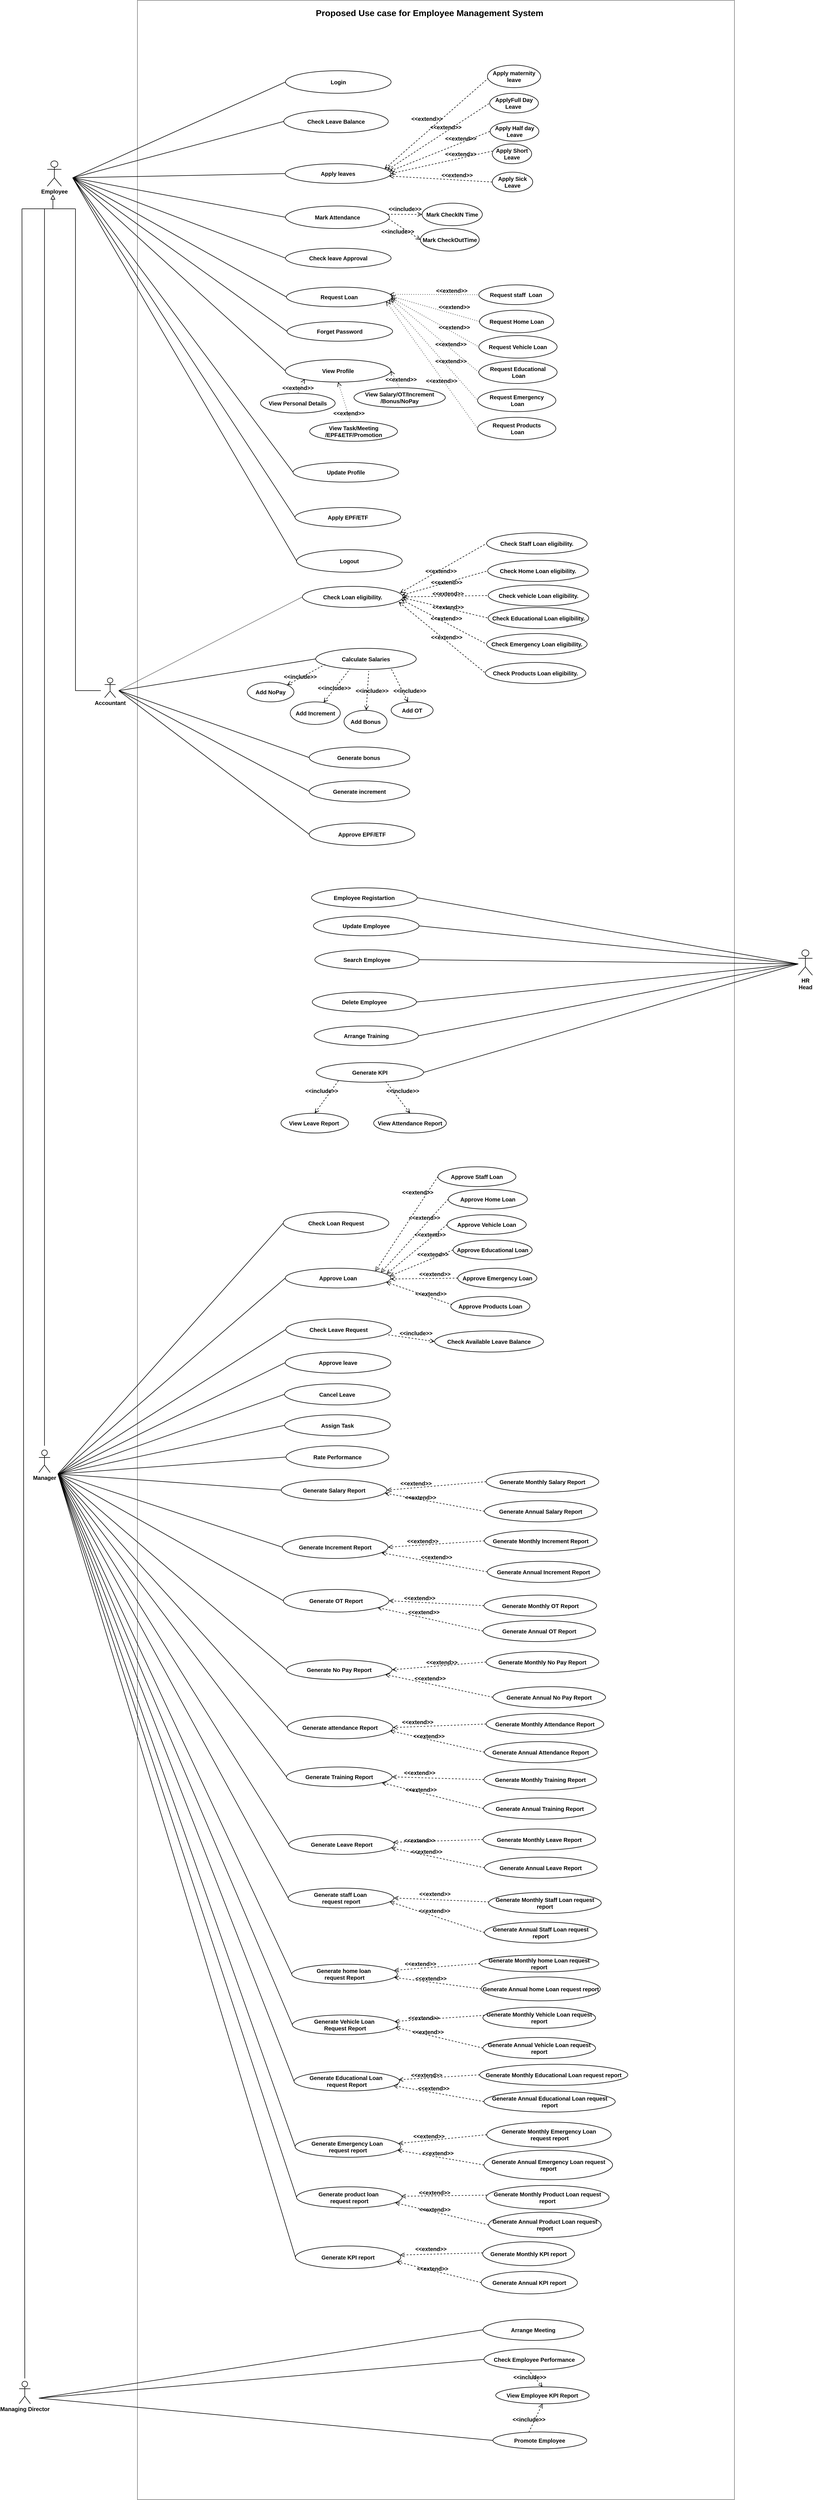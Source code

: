 <mxfile version="24.4.10" type="device">
  <diagram name="Page-1" id="uOgO_LtnpNgbNpRODR7z">
    <mxGraphModel dx="15150" dy="2610" grid="1" gridSize="10" guides="1" tooltips="1" connect="1" arrows="1" fold="1" page="1" pageScale="1" pageWidth="3300" pageHeight="4681" math="0" shadow="0">
      <root>
        <mxCell id="0" />
        <mxCell id="1" parent="0" />
        <mxCell id="D2uAuJA1LaHFy1BpvuMR-8" value="Employee&lt;br style=&quot;font-size: 20px;&quot;&gt;" style="shape=umlActor;verticalLabelPosition=bottom;verticalAlign=top;html=1;fontSize=20;fontStyle=1;strokeWidth=2;" parent="1" vertex="1">
          <mxGeometry x="-9570.0" y="660" width="50" height="90" as="geometry" />
        </mxCell>
        <mxCell id="D2uAuJA1LaHFy1BpvuMR-9" value="Apply leaves" style="ellipse;whiteSpace=wrap;html=1;fontSize=20;fontStyle=1;strokeWidth=2;" parent="1" vertex="1">
          <mxGeometry x="-8725.11" y="670" width="375" height="70" as="geometry" />
        </mxCell>
        <mxCell id="D2uAuJA1LaHFy1BpvuMR-10" value="Check leave Approval" style="ellipse;whiteSpace=wrap;html=1;fontSize=20;fontStyle=1;strokeWidth=2;" parent="1" vertex="1">
          <mxGeometry x="-8724.23" y="970" width="375" height="70" as="geometry" />
        </mxCell>
        <mxCell id="D2uAuJA1LaHFy1BpvuMR-11" value="Update Profile" style="ellipse;whiteSpace=wrap;html=1;fontSize=20;fontStyle=1;strokeWidth=2;" parent="1" vertex="1">
          <mxGeometry x="-8697.45" y="1730" width="375" height="70" as="geometry" />
        </mxCell>
        <mxCell id="D2uAuJA1LaHFy1BpvuMR-12" value="Forget Password" style="ellipse;whiteSpace=wrap;html=1;fontSize=20;fontStyle=1;strokeWidth=2;" parent="1" vertex="1">
          <mxGeometry x="-8718.83" y="1230" width="375" height="70" as="geometry" />
        </mxCell>
        <mxCell id="D2uAuJA1LaHFy1BpvuMR-13" value="Manager&lt;br style=&quot;font-size: 20px;&quot;&gt;" style="shape=umlActor;verticalLabelPosition=bottom;verticalAlign=top;html=1;fontSize=20;fontStyle=1;strokeWidth=2;" parent="1" vertex="1">
          <mxGeometry x="-9600" y="5235" width="40" height="80" as="geometry" />
        </mxCell>
        <mxCell id="D2uAuJA1LaHFy1BpvuMR-14" value="Check Leave Request" style="ellipse;whiteSpace=wrap;html=1;fontSize=20;fontStyle=1;strokeWidth=2;" parent="1" vertex="1">
          <mxGeometry x="-8723.1" y="4770" width="375" height="75" as="geometry" />
        </mxCell>
        <mxCell id="D2uAuJA1LaHFy1BpvuMR-15" value="Approve leave" style="ellipse;whiteSpace=wrap;html=1;fontSize=20;fontStyle=1;strokeWidth=2;" parent="1" vertex="1">
          <mxGeometry x="-8725.07" y="4887.5" width="375" height="75" as="geometry" />
        </mxCell>
        <mxCell id="D2uAuJA1LaHFy1BpvuMR-16" value="Assign Task" style="ellipse;whiteSpace=wrap;html=1;fontSize=20;fontStyle=1;strokeWidth=2;" parent="1" vertex="1">
          <mxGeometry x="-8727.07" y="5110" width="375" height="75" as="geometry" />
        </mxCell>
        <mxCell id="D2uAuJA1LaHFy1BpvuMR-17" value="Generate Salary Report" style="ellipse;whiteSpace=wrap;html=1;fontSize=20;fontStyle=1;strokeWidth=2;" parent="1" vertex="1">
          <mxGeometry x="-8739.07" y="5340" width="375" height="75" as="geometry" />
        </mxCell>
        <mxCell id="D2uAuJA1LaHFy1BpvuMR-18" value="Request Loan" style="ellipse;whiteSpace=wrap;html=1;fontSize=20;fontStyle=1;strokeWidth=2;" parent="1" vertex="1">
          <mxGeometry x="-8721.06" y="1108" width="375" height="70" as="geometry" />
        </mxCell>
        <mxCell id="D2uAuJA1LaHFy1BpvuMR-20" value="Arrange Meeting" style="ellipse;whiteSpace=wrap;html=1;fontSize=20;fontStyle=1;strokeWidth=2;" parent="1" vertex="1">
          <mxGeometry x="-8022.92" y="8320" width="357" height="75" as="geometry" />
        </mxCell>
        <mxCell id="D2uAuJA1LaHFy1BpvuMR-21" value="Check Employee Performance" style="ellipse;whiteSpace=wrap;html=1;fontSize=20;fontStyle=1;strokeWidth=2;" parent="1" vertex="1">
          <mxGeometry x="-8019.37" y="8425" width="357" height="75" as="geometry" />
        </mxCell>
        <mxCell id="D2uAuJA1LaHFy1BpvuMR-22" value="Accountant" style="shape=umlActor;verticalLabelPosition=bottom;verticalAlign=top;html=1;fontSize=20;fontStyle=1;strokeWidth=2;" parent="1" vertex="1">
          <mxGeometry x="-9366.5" y="2495" width="39" height="70" as="geometry" />
        </mxCell>
        <mxCell id="D2uAuJA1LaHFy1BpvuMR-25" value="Check Loan eligibility." style="ellipse;whiteSpace=wrap;html=1;fontSize=20;fontStyle=1;strokeWidth=2;" parent="1" vertex="1">
          <mxGeometry x="-8664.16" y="2170" width="357" height="75" as="geometry" />
        </mxCell>
        <mxCell id="D2uAuJA1LaHFy1BpvuMR-26" value="Approve Loan" style="ellipse;whiteSpace=wrap;html=1;fontSize=20;fontStyle=1;strokeWidth=2;" parent="1" vertex="1">
          <mxGeometry x="-8725.07" y="4590" width="375" height="70" as="geometry" />
        </mxCell>
        <mxCell id="D2uAuJA1LaHFy1BpvuMR-28" value="&lt;font style=&quot;font-size: 20px;&quot;&gt;Generate attendance Report&lt;/font&gt;" style="ellipse;whiteSpace=wrap;html=1;fontSize=20;fontStyle=1;strokeWidth=2;" parent="1" vertex="1">
          <mxGeometry x="-8717.71" y="6180" width="375" height="80" as="geometry" />
        </mxCell>
        <mxCell id="D2uAuJA1LaHFy1BpvuMR-29" value="&lt;font style=&quot;font-size: 20px;&quot;&gt;Generate OT Report&lt;/font&gt;" style="ellipse;whiteSpace=wrap;html=1;fontSize=20;fontStyle=1;strokeWidth=2;" parent="1" vertex="1">
          <mxGeometry x="-8731.71" y="5730" width="375" height="80" as="geometry" />
        </mxCell>
        <mxCell id="D2uAuJA1LaHFy1BpvuMR-30" value="&lt;font style=&quot;font-size: 20px;&quot;&gt;Generate Increment Report&lt;/font&gt;" style="ellipse;whiteSpace=wrap;html=1;fontSize=20;fontStyle=1;strokeWidth=2;" parent="1" vertex="1">
          <mxGeometry x="-8735.21" y="5540" width="375" height="80" as="geometry" />
        </mxCell>
        <mxCell id="D2uAuJA1LaHFy1BpvuMR-34" value="&lt;font style=&quot;font-size: 20px;&quot;&gt;Generate Training Report&lt;/font&gt;" style="ellipse;whiteSpace=wrap;html=1;fontSize=20;fontStyle=1;strokeWidth=2;" parent="1" vertex="1">
          <mxGeometry x="-8720.71" y="6360" width="375" height="70" as="geometry" />
        </mxCell>
        <mxCell id="D2uAuJA1LaHFy1BpvuMR-35" value="&lt;font style=&quot;font-size: 20px;&quot;&gt;Generate Leave Report&lt;/font&gt;" style="ellipse;whiteSpace=wrap;html=1;fontSize=20;fontStyle=1;strokeWidth=2;" parent="1" vertex="1">
          <mxGeometry x="-8712.46" y="6600" width="375" height="70" as="geometry" />
        </mxCell>
        <mxCell id="D2uAuJA1LaHFy1BpvuMR-36" value="ApplyFull Day Leave&amp;nbsp;" style="ellipse;whiteSpace=wrap;html=1;fontSize=20;fontStyle=1;strokeWidth=2;" parent="1" vertex="1">
          <mxGeometry x="-7999.12" y="420" width="173" height="70" as="geometry" />
        </mxCell>
        <mxCell id="D2uAuJA1LaHFy1BpvuMR-37" value="Apply Half day Leave" style="ellipse;whiteSpace=wrap;html=1;fontSize=20;fontStyle=1;strokeWidth=2;" parent="1" vertex="1">
          <mxGeometry x="-7997.37" y="520" width="173" height="70" as="geometry" />
        </mxCell>
        <mxCell id="D2uAuJA1LaHFy1BpvuMR-38" value="Apply Short Leave" style="ellipse;whiteSpace=wrap;html=1;fontSize=20;fontStyle=1;strokeWidth=2;" parent="1" vertex="1">
          <mxGeometry x="-7990" y="600" width="140" height="70" as="geometry" />
        </mxCell>
        <mxCell id="D2uAuJA1LaHFy1BpvuMR-39" value="" style="endArrow=none;endSize=6;dashed=1;html=1;rounded=0;entryX=0;entryY=0.5;entryDx=0;entryDy=0;exitX=0.967;exitY=0.313;exitDx=0;exitDy=0;exitPerimeter=0;fontSize=20;endFill=0;startArrow=open;startFill=0;startSize=12;fontStyle=1;strokeWidth=2;" parent="1" source="D2uAuJA1LaHFy1BpvuMR-9" target="D2uAuJA1LaHFy1BpvuMR-36" edge="1">
          <mxGeometry width="160" relative="1" as="geometry">
            <mxPoint x="-8356.87" y="693.24" as="sourcePoint" />
            <mxPoint x="-8275.06" y="603.61" as="targetPoint" />
          </mxGeometry>
        </mxCell>
        <mxCell id="D2uAuJA1LaHFy1BpvuMR-40" value="" style="endArrow=none;endSize=6;dashed=1;html=1;rounded=0;entryX=0.005;entryY=0.36;entryDx=0;entryDy=0;entryPerimeter=0;fontSize=20;endFill=0;startArrow=open;startFill=0;startSize=12;exitX=1;exitY=0.5;exitDx=0;exitDy=0;fontStyle=1;strokeWidth=2;" parent="1" source="D2uAuJA1LaHFy1BpvuMR-9" target="D2uAuJA1LaHFy1BpvuMR-38" edge="1">
          <mxGeometry width="160" relative="1" as="geometry">
            <mxPoint x="-8362.99" y="720" as="sourcePoint" />
            <mxPoint x="-8304.08" y="800" as="targetPoint" />
          </mxGeometry>
        </mxCell>
        <mxCell id="D2uAuJA1LaHFy1BpvuMR-41" value="&lt;font style=&quot;font-size: 20px;&quot;&gt;Generate staff Loan&amp;nbsp;&lt;/font&gt;&lt;div&gt;&lt;font style=&quot;font-size: 20px;&quot;&gt;request report&lt;/font&gt;&lt;/div&gt;" style="ellipse;whiteSpace=wrap;html=1;fontSize=20;fontStyle=1;strokeWidth=2;" parent="1" vertex="1">
          <mxGeometry x="-8714.42" y="6790" width="375" height="70" as="geometry" />
        </mxCell>
        <mxCell id="D2uAuJA1LaHFy1BpvuMR-42" value="&lt;font style=&quot;font-size: 20px;&quot;&gt;Generate home loan&amp;nbsp;&lt;/font&gt;&lt;div&gt;&lt;font style=&quot;font-size: 20px;&quot;&gt;request Report&lt;/font&gt;&lt;/div&gt;" style="ellipse;whiteSpace=wrap;html=1;fontSize=20;fontStyle=1;strokeWidth=2;" parent="1" vertex="1">
          <mxGeometry x="-8701.92" y="7060" width="375" height="70" as="geometry" />
        </mxCell>
        <mxCell id="D2uAuJA1LaHFy1BpvuMR-43" value="&lt;font style=&quot;font-size: 20px;&quot;&gt;Generate Vehicle Loan&amp;nbsp;&lt;/font&gt;&lt;div&gt;&lt;font style=&quot;font-size: 20px;&quot;&gt;Request Report&lt;/font&gt;&lt;/div&gt;" style="ellipse;whiteSpace=wrap;html=1;fontSize=20;fontStyle=1;strokeWidth=2;" parent="1" vertex="1">
          <mxGeometry x="-8699.92" y="7240" width="375" height="70" as="geometry" />
        </mxCell>
        <mxCell id="D2uAuJA1LaHFy1BpvuMR-44" value="&lt;font style=&quot;font-size: 20px;&quot;&gt;Generate Educational Loan&amp;nbsp;&lt;/font&gt;&lt;div&gt;&lt;font style=&quot;font-size: 20px;&quot;&gt;request Report&lt;/font&gt;&lt;/div&gt;" style="ellipse;whiteSpace=wrap;html=1;fontSize=20;fontStyle=1;strokeWidth=2;" parent="1" vertex="1">
          <mxGeometry x="-8693.92" y="7440" width="375" height="70" as="geometry" />
        </mxCell>
        <mxCell id="D2uAuJA1LaHFy1BpvuMR-45" value="&lt;font style=&quot;font-size: 20px;&quot;&gt;Generate Emergency Loan&amp;nbsp;&lt;/font&gt;&lt;div&gt;&lt;font style=&quot;font-size: 20px;&quot;&gt;request report&lt;/font&gt;&lt;/div&gt;" style="ellipse;whiteSpace=wrap;html=1;fontSize=20;fontStyle=1;strokeWidth=2;" parent="1" vertex="1">
          <mxGeometry x="-8689.92" y="7670" width="375" height="75" as="geometry" />
        </mxCell>
        <mxCell id="D2uAuJA1LaHFy1BpvuMR-46" value="&lt;font style=&quot;font-size: 20px;&quot;&gt;Generate product loan&amp;nbsp;&lt;/font&gt;&lt;div&gt;&lt;font style=&quot;font-size: 20px;&quot;&gt;request report&lt;/font&gt;&lt;/div&gt;" style="ellipse;whiteSpace=wrap;html=1;fontSize=20;fontStyle=1;strokeWidth=2;" parent="1" vertex="1">
          <mxGeometry x="-8684.92" y="7850" width="375" height="75" as="geometry" />
        </mxCell>
        <mxCell id="D2uAuJA1LaHFy1BpvuMR-49" value="&amp;lt;&amp;lt;extend&amp;gt;&amp;gt;" style="text;html=1;align=center;verticalAlign=middle;resizable=0;points=[];autosize=1;strokeColor=none;fillColor=none;fontSize=20;fontStyle=1;strokeWidth=2;" parent="1" vertex="1">
          <mxGeometry x="-8167.11" y="615" width="130" height="40" as="geometry" />
        </mxCell>
        <mxCell id="D2uAuJA1LaHFy1BpvuMR-50" value="&amp;lt;&amp;lt;extend&amp;gt;&amp;gt;" style="text;html=1;align=center;verticalAlign=middle;resizable=0;points=[];autosize=1;strokeColor=none;fillColor=none;fontSize=20;fontStyle=1;strokeWidth=2;" parent="1" vertex="1">
          <mxGeometry x="-8220.23" y="520" width="130" height="40" as="geometry" />
        </mxCell>
        <mxCell id="D2uAuJA1LaHFy1BpvuMR-51" value="" style="endArrow=none;endFill=0;endSize=12;html=1;rounded=0;entryX=0;entryY=0.5;entryDx=0;entryDy=0;fontSize=20;fontStyle=1;strokeWidth=2;" parent="1" target="D2uAuJA1LaHFy1BpvuMR-9" edge="1">
          <mxGeometry width="160" relative="1" as="geometry">
            <mxPoint x="-9480" y="720" as="sourcePoint" />
            <mxPoint x="-8285.29" y="700" as="targetPoint" />
          </mxGeometry>
        </mxCell>
        <mxCell id="D2uAuJA1LaHFy1BpvuMR-52" value="" style="endArrow=none;endFill=0;endSize=12;html=1;rounded=0;entryX=0;entryY=0.5;entryDx=0;entryDy=0;fontSize=20;fontStyle=1;strokeWidth=2;" parent="1" target="D2uAuJA1LaHFy1BpvuMR-10" edge="1">
          <mxGeometry width="160" relative="1" as="geometry">
            <mxPoint x="-9480" y="720" as="sourcePoint" />
            <mxPoint x="-8725.29" y="395" as="targetPoint" />
          </mxGeometry>
        </mxCell>
        <mxCell id="D2uAuJA1LaHFy1BpvuMR-53" value="" style="endArrow=none;endFill=0;endSize=12;html=1;rounded=0;entryX=0;entryY=0.5;entryDx=0;entryDy=0;fontSize=20;fontStyle=1;strokeWidth=2;" parent="1" target="D2uAuJA1LaHFy1BpvuMR-18" edge="1">
          <mxGeometry width="160" relative="1" as="geometry">
            <mxPoint x="-9480" y="720" as="sourcePoint" />
            <mxPoint x="-8715.29" y="405" as="targetPoint" />
          </mxGeometry>
        </mxCell>
        <mxCell id="D2uAuJA1LaHFy1BpvuMR-54" value="" style="endArrow=none;endFill=0;endSize=12;html=1;rounded=0;entryX=0;entryY=0.5;entryDx=0;entryDy=0;fontSize=20;fontStyle=1;strokeWidth=2;" parent="1" target="D2uAuJA1LaHFy1BpvuMR-23" edge="1">
          <mxGeometry width="160" relative="1" as="geometry">
            <mxPoint x="-9315.18" y="2540" as="sourcePoint" />
            <mxPoint x="-9155.18" y="2540" as="targetPoint" />
          </mxGeometry>
        </mxCell>
        <mxCell id="D2uAuJA1LaHFy1BpvuMR-56" value="" style="endArrow=none;endFill=0;endSize=12;html=1;rounded=0;entryX=0;entryY=0.5;entryDx=0;entryDy=0;fontSize=20;fontStyle=1;strokeWidth=2;" parent="1" target="D2uAuJA1LaHFy1BpvuMR-47" edge="1">
          <mxGeometry width="160" relative="1" as="geometry">
            <mxPoint x="-9315.18" y="2540" as="sourcePoint" />
            <mxPoint x="-9145.18" y="2540" as="targetPoint" />
          </mxGeometry>
        </mxCell>
        <mxCell id="D2uAuJA1LaHFy1BpvuMR-57" value="" style="endArrow=none;endFill=0;endSize=12;html=1;rounded=0;entryX=0;entryY=0.5;entryDx=0;entryDy=0;fontSize=20;fontStyle=1;strokeWidth=2;" parent="1" target="D2uAuJA1LaHFy1BpvuMR-48" edge="1">
          <mxGeometry width="160" relative="1" as="geometry">
            <mxPoint x="-9315.18" y="2540" as="sourcePoint" />
            <mxPoint x="-9145.18" y="2540" as="targetPoint" />
          </mxGeometry>
        </mxCell>
        <mxCell id="D2uAuJA1LaHFy1BpvuMR-59" value="" style="endArrow=none;endFill=0;endSize=12;html=1;rounded=0;entryX=0;entryY=0.5;entryDx=0;entryDy=0;fontSize=20;fontStyle=1;strokeWidth=2;" parent="1" target="D2uAuJA1LaHFy1BpvuMR-12" edge="1">
          <mxGeometry width="160" relative="1" as="geometry">
            <mxPoint x="-9480" y="720" as="sourcePoint" />
            <mxPoint x="-9115.29" y="700" as="targetPoint" />
          </mxGeometry>
        </mxCell>
        <mxCell id="D2uAuJA1LaHFy1BpvuMR-60" value="" style="endArrow=none;endFill=0;endSize=12;html=1;rounded=0;entryX=0;entryY=0.5;entryDx=0;entryDy=0;fontSize=20;fontStyle=1;strokeWidth=2;" parent="1" target="D2uAuJA1LaHFy1BpvuMR-11" edge="1">
          <mxGeometry width="160" relative="1" as="geometry">
            <mxPoint x="-9480" y="720" as="sourcePoint" />
            <mxPoint x="-9135.29" y="700" as="targetPoint" />
          </mxGeometry>
        </mxCell>
        <mxCell id="D2uAuJA1LaHFy1BpvuMR-61" value="" style="endArrow=none;dashed=1;endFill=0;endSize=6;html=1;rounded=0;entryX=0;entryY=0.5;entryDx=0;entryDy=0;fontSize=20;exitX=0.989;exitY=0.383;exitDx=0;exitDy=0;startSize=12;startArrow=open;startFill=0;exitPerimeter=0;fontStyle=1;strokeWidth=2;" parent="1" source="D2uAuJA1LaHFy1BpvuMR-9" target="D2uAuJA1LaHFy1BpvuMR-37" edge="1">
          <mxGeometry width="160" relative="1" as="geometry">
            <mxPoint x="-8348.83" y="705" as="sourcePoint" />
            <mxPoint x="-8184.08" y="700" as="targetPoint" />
          </mxGeometry>
        </mxCell>
        <mxCell id="D2uAuJA1LaHFy1BpvuMR-62" value="&amp;lt;&amp;lt;extend&amp;gt;&amp;gt;" style="text;html=1;align=center;verticalAlign=middle;resizable=0;points=[];autosize=1;strokeColor=none;fillColor=none;fontSize=20;fontStyle=1;strokeWidth=2;" parent="1" vertex="1">
          <mxGeometry x="-8167.11" y="560" width="130" height="40" as="geometry" />
        </mxCell>
        <mxCell id="D2uAuJA1LaHFy1BpvuMR-64" value="&lt;font style=&quot;font-size: 20px;&quot;&gt;Generate No Pay Report&lt;/font&gt;" style="ellipse;whiteSpace=wrap;html=1;fontSize=20;fontStyle=1;strokeWidth=2;" parent="1" vertex="1">
          <mxGeometry x="-8720.71" y="5980" width="375" height="70" as="geometry" />
        </mxCell>
        <mxCell id="D2uAuJA1LaHFy1BpvuMR-65" value="&lt;font style=&quot;font-size: 20px;&quot;&gt;Generate Monthly Increment Report&lt;/font&gt;" style="ellipse;whiteSpace=wrap;html=1;fontSize=20;fontStyle=1;strokeWidth=2;" parent="1" vertex="1">
          <mxGeometry x="-8017.62" y="5520" width="400" height="75" as="geometry" />
        </mxCell>
        <mxCell id="D2uAuJA1LaHFy1BpvuMR-66" value="&lt;font style=&quot;font-size: 20px;&quot;&gt;Generate Annual Increment Report&lt;/font&gt;" style="ellipse;whiteSpace=wrap;html=1;fontSize=20;fontStyle=1;strokeWidth=2;" parent="1" vertex="1">
          <mxGeometry x="-8007.62" y="5630" width="400" height="75" as="geometry" />
        </mxCell>
        <mxCell id="D2uAuJA1LaHFy1BpvuMR-67" value="&lt;font style=&quot;font-size: 20px;&quot;&gt;Generate Monthly OT Report&lt;/font&gt;" style="ellipse;whiteSpace=wrap;html=1;fontSize=20;fontStyle=1;strokeWidth=2;" parent="1" vertex="1">
          <mxGeometry x="-8019.37" y="5750" width="400" height="75" as="geometry" />
        </mxCell>
        <mxCell id="D2uAuJA1LaHFy1BpvuMR-68" value="&lt;font style=&quot;font-size: 20px;&quot;&gt;Generate Annual OT Report&lt;/font&gt;" style="ellipse;whiteSpace=wrap;html=1;fontSize=20;fontStyle=1;strokeWidth=2;" parent="1" vertex="1">
          <mxGeometry x="-8022.92" y="5840" width="400" height="75" as="geometry" />
        </mxCell>
        <mxCell id="D2uAuJA1LaHFy1BpvuMR-69" value="&lt;font style=&quot;font-size: 20px;&quot;&gt;Generate Monthly No Pay Report&lt;/font&gt;" style="ellipse;whiteSpace=wrap;html=1;fontSize=20;fontStyle=1;strokeWidth=2;" parent="1" vertex="1">
          <mxGeometry x="-8011.75" y="5950" width="400" height="75" as="geometry" />
        </mxCell>
        <mxCell id="D2uAuJA1LaHFy1BpvuMR-70" value="&lt;font style=&quot;font-size: 20px;&quot;&gt;Generate Annual No Pay Report&lt;/font&gt;" style="ellipse;whiteSpace=wrap;html=1;fontSize=20;fontStyle=1;strokeWidth=2;" parent="1" vertex="1">
          <mxGeometry x="-7987.62" y="6075" width="400" height="75" as="geometry" />
        </mxCell>
        <mxCell id="D2uAuJA1LaHFy1BpvuMR-71" value="Generate Annual Attendance Report" style="ellipse;whiteSpace=wrap;html=1;fontSize=20;fontStyle=1;strokeWidth=2;" parent="1" vertex="1">
          <mxGeometry x="-8017.62" y="6270" width="400" height="75" as="geometry" />
        </mxCell>
        <mxCell id="D2uAuJA1LaHFy1BpvuMR-72" value="&lt;font style=&quot;font-size: 20px;&quot;&gt;Generate Monthly Training Report&lt;/font&gt;" style="ellipse;whiteSpace=wrap;html=1;fontSize=20;fontStyle=1;strokeWidth=2;" parent="1" vertex="1">
          <mxGeometry x="-8019.37" y="6367.5" width="400" height="75" as="geometry" />
        </mxCell>
        <mxCell id="D2uAuJA1LaHFy1BpvuMR-73" value="&lt;font style=&quot;font-size: 20px;&quot;&gt;Generate Annual Training Report&lt;/font&gt;" style="ellipse;whiteSpace=wrap;html=1;fontSize=20;fontStyle=1;strokeWidth=2;" parent="1" vertex="1">
          <mxGeometry x="-8021.12" y="6470" width="400" height="75" as="geometry" />
        </mxCell>
        <mxCell id="D2uAuJA1LaHFy1BpvuMR-74" value="&lt;font style=&quot;font-size: 20px;&quot;&gt;Generate Monthly Leave Report&lt;/font&gt;" style="ellipse;whiteSpace=wrap;html=1;fontSize=20;fontStyle=1;strokeWidth=2;" parent="1" vertex="1">
          <mxGeometry x="-8022.92" y="6580" width="400" height="75" as="geometry" />
        </mxCell>
        <mxCell id="D2uAuJA1LaHFy1BpvuMR-75" value="&lt;font style=&quot;font-size: 20px;&quot;&gt;Generate Annual Leave Report&lt;/font&gt;" style="ellipse;whiteSpace=wrap;html=1;fontSize=20;fontStyle=1;strokeWidth=2;" parent="1" vertex="1">
          <mxGeometry x="-8017.62" y="6680" width="400" height="75" as="geometry" />
        </mxCell>
        <mxCell id="D2uAuJA1LaHFy1BpvuMR-76" value="&lt;font style=&quot;font-size: 20px;&quot;&gt;Generate Monthly Staff Loan request report&lt;/font&gt;" style="ellipse;whiteSpace=wrap;html=1;fontSize=20;fontStyle=1;strokeWidth=2;" parent="1" vertex="1">
          <mxGeometry x="-8002.96" y="6805" width="400" height="75" as="geometry" />
        </mxCell>
        <mxCell id="D2uAuJA1LaHFy1BpvuMR-77" value="&lt;font style=&quot;font-size: 20px;&quot;&gt;Generate Annual Staff Loan request report&lt;/font&gt;" style="ellipse;whiteSpace=wrap;html=1;fontSize=20;fontStyle=1;strokeWidth=2;" parent="1" vertex="1">
          <mxGeometry x="-8017.62" y="6910" width="400" height="75" as="geometry" />
        </mxCell>
        <mxCell id="D2uAuJA1LaHFy1BpvuMR-78" value="&lt;font style=&quot;font-size: 20px;&quot;&gt;Generate Monthly home Loan request report&lt;/font&gt;" style="ellipse;whiteSpace=wrap;html=1;fontSize=20;fontStyle=1;strokeWidth=2;" parent="1" vertex="1">
          <mxGeometry x="-8034.6" y="7027.5" width="422.85" height="60" as="geometry" />
        </mxCell>
        <mxCell id="D2uAuJA1LaHFy1BpvuMR-79" value="&lt;font style=&quot;font-size: 20px;&quot;&gt;Generate Annual home Loan request report&lt;/font&gt;" style="ellipse;whiteSpace=wrap;html=1;fontSize=20;fontStyle=1;strokeWidth=2;" parent="1" vertex="1">
          <mxGeometry x="-8029.04" y="7105" width="422.85" height="85" as="geometry" />
        </mxCell>
        <mxCell id="D2uAuJA1LaHFy1BpvuMR-80" value="&lt;font style=&quot;font-size: 20px;&quot;&gt;Generate Monthly Vehicle Loan request report&lt;/font&gt;" style="ellipse;whiteSpace=wrap;html=1;fontSize=20;fontStyle=1;strokeWidth=2;" parent="1" vertex="1">
          <mxGeometry x="-8023.17" y="7212.5" width="400" height="75" as="geometry" />
        </mxCell>
        <mxCell id="D2uAuJA1LaHFy1BpvuMR-81" value="&lt;font style=&quot;font-size: 20px;&quot;&gt;Generate Annual Vehicle Loan request report&lt;/font&gt;" style="ellipse;whiteSpace=wrap;html=1;fontSize=20;fontStyle=1;strokeWidth=2;" parent="1" vertex="1">
          <mxGeometry x="-8023.17" y="7320" width="400" height="75" as="geometry" />
        </mxCell>
        <mxCell id="D2uAuJA1LaHFy1BpvuMR-82" value="&lt;font style=&quot;font-size: 20px;&quot;&gt;Generate Monthly Educational Loan request report&lt;/font&gt;" style="ellipse;whiteSpace=wrap;html=1;fontSize=20;fontStyle=1;strokeWidth=2;" parent="1" vertex="1">
          <mxGeometry x="-8034.6" y="7415" width="526.09" height="75" as="geometry" />
        </mxCell>
        <mxCell id="D2uAuJA1LaHFy1BpvuMR-83" value="&lt;font style=&quot;font-size: 20px;&quot;&gt;Generate Annual Educational Loan request report&lt;/font&gt;" style="ellipse;whiteSpace=wrap;html=1;fontSize=20;fontStyle=1;strokeWidth=2;" parent="1" vertex="1">
          <mxGeometry x="-8019.37" y="7510" width="466.09" height="75" as="geometry" />
        </mxCell>
        <mxCell id="D2uAuJA1LaHFy1BpvuMR-84" value="&lt;font style=&quot;font-size: 20px;&quot;&gt;Generate Monthly Emergency Loan&lt;/font&gt;&lt;div&gt;&lt;font style=&quot;font-size: 20px;&quot;&gt;&amp;nbsp;request report&lt;/font&gt;&lt;/div&gt;" style="ellipse;whiteSpace=wrap;html=1;fontSize=20;fontStyle=1;strokeWidth=2;" parent="1" vertex="1">
          <mxGeometry x="-8009.62" y="7620" width="442" height="90" as="geometry" />
        </mxCell>
        <mxCell id="D2uAuJA1LaHFy1BpvuMR-85" value="&lt;font style=&quot;font-size: 20px;&quot;&gt;Generate Annual Emergency Loan request report&lt;/font&gt;" style="ellipse;whiteSpace=wrap;html=1;fontSize=20;fontStyle=1;strokeWidth=2;" parent="1" vertex="1">
          <mxGeometry x="-8019.37" y="7720" width="456.6" height="105" as="geometry" />
        </mxCell>
        <mxCell id="D2uAuJA1LaHFy1BpvuMR-86" value="&lt;font style=&quot;font-size: 20px;&quot;&gt;Generate Monthly Product Loan request report&lt;/font&gt;" style="ellipse;whiteSpace=wrap;html=1;fontSize=20;fontStyle=1;strokeWidth=2;" parent="1" vertex="1">
          <mxGeometry x="-8011.75" y="7845" width="436.45" height="85" as="geometry" />
        </mxCell>
        <mxCell id="D2uAuJA1LaHFy1BpvuMR-87" value="&lt;font style=&quot;font-size: 20px;&quot;&gt;Generate Annual Product Loan request report&lt;/font&gt;" style="ellipse;whiteSpace=wrap;html=1;fontSize=20;fontStyle=1;strokeWidth=2;" parent="1" vertex="1">
          <mxGeometry x="-8002.95" y="7940" width="400" height="90" as="geometry" />
        </mxCell>
        <mxCell id="D2uAuJA1LaHFy1BpvuMR-88" value="&lt;font style=&quot;font-size: 20px;&quot;&gt;Generate Annual Salary Report&lt;/font&gt;" style="ellipse;whiteSpace=wrap;html=1;fontSize=20;fontStyle=1;strokeWidth=2;" parent="1" vertex="1">
          <mxGeometry x="-8017.62" y="5415" width="400" height="75" as="geometry" />
        </mxCell>
        <mxCell id="D2uAuJA1LaHFy1BpvuMR-89" value="&lt;font style=&quot;font-size: 20px;&quot;&gt;Generate Monthly Salary Report&lt;/font&gt;" style="ellipse;whiteSpace=wrap;html=1;fontSize=20;fontStyle=1;strokeWidth=2;" parent="1" vertex="1">
          <mxGeometry x="-8011.74" y="5310" width="400" height="75" as="geometry" />
        </mxCell>
        <mxCell id="D2uAuJA1LaHFy1BpvuMR-90" value="&lt;font style=&quot;font-size: 20px;&quot;&gt;Check Available Leave Balance&lt;/font&gt;" style="ellipse;whiteSpace=wrap;html=1;fontSize=20;fontStyle=1;strokeWidth=2;" parent="1" vertex="1">
          <mxGeometry x="-8194.73" y="4812.5" width="386.64" height="75" as="geometry" />
        </mxCell>
        <mxCell id="D2uAuJA1LaHFy1BpvuMR-91" value="&lt;font style=&quot;font-size: 20px;&quot;&gt;Check Loan Request&lt;/font&gt;" style="ellipse;whiteSpace=wrap;html=1;fontSize=20;fontStyle=1;strokeWidth=2;" parent="1" vertex="1">
          <mxGeometry x="-8732.33" y="4390" width="375" height="80" as="geometry" />
        </mxCell>
        <mxCell id="D2uAuJA1LaHFy1BpvuMR-92" value="&lt;font style=&quot;font-size: 20px;&quot;&gt;View Profile&lt;/font&gt;" style="ellipse;whiteSpace=wrap;html=1;fontSize=20;fontStyle=1;strokeWidth=2;" parent="1" vertex="1">
          <mxGeometry x="-8724.83" y="1365" width="375" height="80" as="geometry" />
        </mxCell>
        <mxCell id="D2uAuJA1LaHFy1BpvuMR-93" value="" style="endArrow=none;html=1;rounded=0;entryX=0;entryY=0.5;entryDx=0;entryDy=0;fontSize=20;fontStyle=1;strokeWidth=2;" parent="1" target="D2uAuJA1LaHFy1BpvuMR-92" edge="1">
          <mxGeometry width="50" height="50" relative="1" as="geometry">
            <mxPoint x="-9480" y="720" as="sourcePoint" />
            <mxPoint x="-8786.29" y="1298.727" as="targetPoint" />
          </mxGeometry>
        </mxCell>
        <mxCell id="D2uAuJA1LaHFy1BpvuMR-94" value="Approve Staff Loan" style="ellipse;whiteSpace=wrap;html=1;fontSize=20;fontStyle=1;strokeWidth=2;" parent="1" vertex="1">
          <mxGeometry x="-8182.96" y="4230" width="277" height="70" as="geometry" />
        </mxCell>
        <mxCell id="D2uAuJA1LaHFy1BpvuMR-95" value="&lt;font style=&quot;font-size: 20px;&quot;&gt;Approve Home Loan&lt;/font&gt;" style="ellipse;whiteSpace=wrap;html=1;fontSize=20;fontStyle=1;strokeWidth=2;" parent="1" vertex="1">
          <mxGeometry x="-8146.26" y="4310" width="281" height="70" as="geometry" />
        </mxCell>
        <mxCell id="D2uAuJA1LaHFy1BpvuMR-96" value="&lt;font style=&quot;font-size: 20px;&quot;&gt;Approve Vehicle Loan&lt;/font&gt;" style="ellipse;whiteSpace=wrap;html=1;fontSize=20;fontStyle=1;strokeWidth=2;" parent="1" vertex="1">
          <mxGeometry x="-8150.3" y="4400" width="281" height="70" as="geometry" />
        </mxCell>
        <mxCell id="D2uAuJA1LaHFy1BpvuMR-97" value="&lt;font style=&quot;font-size: 20px;&quot;&gt;Approve Educational Loan&lt;/font&gt;" style="ellipse;whiteSpace=wrap;html=1;fontSize=20;fontStyle=1;strokeWidth=2;" parent="1" vertex="1">
          <mxGeometry x="-8129.21" y="4490" width="281" height="70" as="geometry" />
        </mxCell>
        <mxCell id="D2uAuJA1LaHFy1BpvuMR-98" value="&lt;font style=&quot;font-size: 20px;&quot;&gt;Approve Emergency Loan&lt;/font&gt;" style="ellipse;whiteSpace=wrap;html=1;fontSize=20;fontStyle=1;strokeWidth=2;" parent="1" vertex="1">
          <mxGeometry x="-8112.5" y="4590" width="281" height="70" as="geometry" />
        </mxCell>
        <mxCell id="D2uAuJA1LaHFy1BpvuMR-99" value="&lt;font style=&quot;font-size: 20px;&quot;&gt;Approve Products Loan&lt;/font&gt;" style="ellipse;whiteSpace=wrap;html=1;fontSize=20;fontStyle=1;strokeWidth=2;" parent="1" vertex="1">
          <mxGeometry x="-8137.3" y="4690" width="281" height="70" as="geometry" />
        </mxCell>
        <mxCell id="D2uAuJA1LaHFy1BpvuMR-100" value="Request staff&amp;nbsp; Loan" style="ellipse;whiteSpace=wrap;html=1;fontSize=20;fontStyle=1;strokeWidth=2;" parent="1" vertex="1">
          <mxGeometry x="-8037.7" y="1100" width="265" height="70" as="geometry" />
        </mxCell>
        <mxCell id="D2uAuJA1LaHFy1BpvuMR-101" value="&lt;font style=&quot;font-size: 20px;&quot;&gt;Request Home Loan&lt;/font&gt;" style="ellipse;whiteSpace=wrap;html=1;fontSize=20;fontStyle=1;strokeWidth=2;" parent="1" vertex="1">
          <mxGeometry x="-8035.37" y="1190" width="263.5" height="80" as="geometry" />
        </mxCell>
        <mxCell id="D2uAuJA1LaHFy1BpvuMR-102" value="&lt;font style=&quot;font-size: 20px;&quot;&gt;Request Vehicle Loan&lt;/font&gt;" style="ellipse;whiteSpace=wrap;html=1;fontSize=20;fontStyle=1;strokeWidth=2;" parent="1" vertex="1">
          <mxGeometry x="-8037.7" y="1280" width="278" height="80" as="geometry" />
        </mxCell>
        <mxCell id="D2uAuJA1LaHFy1BpvuMR-103" value="&lt;font style=&quot;font-size: 20px;&quot;&gt;Request&amp;nbsp;Educational&lt;br style=&quot;font-size: 20px;&quot;&gt;&amp;nbsp;Loan&lt;/font&gt;" style="ellipse;whiteSpace=wrap;html=1;fontSize=20;fontStyle=1;strokeWidth=2;" parent="1" vertex="1">
          <mxGeometry x="-8037.7" y="1370" width="278" height="80" as="geometry" />
        </mxCell>
        <mxCell id="D2uAuJA1LaHFy1BpvuMR-104" value="&lt;font style=&quot;font-size: 20px;&quot;&gt;Request&amp;nbsp;Emergency&lt;br style=&quot;font-size: 20px;&quot;&gt;&amp;nbsp;Loan&lt;/font&gt;" style="ellipse;whiteSpace=wrap;html=1;fontSize=20;fontStyle=1;strokeWidth=2;" parent="1" vertex="1">
          <mxGeometry x="-8042.12" y="1470" width="278" height="80" as="geometry" />
        </mxCell>
        <mxCell id="D2uAuJA1LaHFy1BpvuMR-105" value="&lt;font style=&quot;font-size: 20px;&quot;&gt;Request Products&lt;br style=&quot;font-size: 20px;&quot;&gt;&amp;nbsp;Loan&lt;/font&gt;" style="ellipse;whiteSpace=wrap;html=1;fontSize=20;fontStyle=1;strokeWidth=2;" parent="1" vertex="1">
          <mxGeometry x="-8042.12" y="1570" width="278" height="80" as="geometry" />
        </mxCell>
        <mxCell id="D2uAuJA1LaHFy1BpvuMR-106" value="&lt;font style=&quot;font-size: 20px;&quot;&gt;Cancel Leave&lt;/font&gt;" style="ellipse;whiteSpace=wrap;html=1;fontSize=20;fontStyle=1;strokeWidth=2;" parent="1" vertex="1">
          <mxGeometry x="-8727.62" y="5000" width="375" height="75" as="geometry" />
        </mxCell>
        <mxCell id="D2uAuJA1LaHFy1BpvuMR-107" value="&lt;font style=&quot;font-size: 20px;&quot;&gt;Logout&lt;/font&gt;" style="ellipse;whiteSpace=wrap;html=1;fontSize=20;fontStyle=1;strokeWidth=2;" parent="1" vertex="1">
          <mxGeometry x="-8684.84" y="2040" width="375" height="80" as="geometry" />
        </mxCell>
        <mxCell id="D2uAuJA1LaHFy1BpvuMR-108" value="&lt;font style=&quot;font-size: 20px;&quot;&gt;Login&lt;/font&gt;" style="ellipse;whiteSpace=wrap;html=1;fontSize=20;fontStyle=1;strokeWidth=2;" parent="1" vertex="1">
          <mxGeometry x="-8724.23" y="340" width="375" height="80" as="geometry" />
        </mxCell>
        <mxCell id="D2uAuJA1LaHFy1BpvuMR-109" value="" style="endArrow=none;html=1;rounded=0;entryX=0;entryY=0.5;entryDx=0;entryDy=0;fontSize=20;fontStyle=1;strokeWidth=2;" parent="1" target="D2uAuJA1LaHFy1BpvuMR-108" edge="1">
          <mxGeometry width="50" height="50" relative="1" as="geometry">
            <mxPoint x="-9480" y="720" as="sourcePoint" />
            <mxPoint x="-8376.29" y="530" as="targetPoint" />
          </mxGeometry>
        </mxCell>
        <mxCell id="D2uAuJA1LaHFy1BpvuMR-110" value="" style="endArrow=none;html=1;rounded=0;entryX=0;entryY=0.5;entryDx=0;entryDy=0;fontSize=20;fontStyle=1;strokeWidth=2;" parent="1" target="D2uAuJA1LaHFy1BpvuMR-107" edge="1">
          <mxGeometry width="50" height="50" relative="1" as="geometry">
            <mxPoint x="-9480" y="720" as="sourcePoint" />
            <mxPoint x="-9266.29" y="950" as="targetPoint" />
          </mxGeometry>
        </mxCell>
        <mxCell id="D2uAuJA1LaHFy1BpvuMR-111" value="" style="endArrow=none;dashed=1;html=1;dashPattern=1 3;strokeWidth=2;rounded=0;entryX=0;entryY=0.5;entryDx=0;entryDy=0;fontSize=20;startArrow=open;startFill=0;startSize=12;fontStyle=1" parent="1" target="D2uAuJA1LaHFy1BpvuMR-101" edge="1">
          <mxGeometry width="50" height="50" relative="1" as="geometry">
            <mxPoint x="-8350" y="1140" as="sourcePoint" />
            <mxPoint x="-8297.92" y="1180" as="targetPoint" />
          </mxGeometry>
        </mxCell>
        <mxCell id="D2uAuJA1LaHFy1BpvuMR-112" value="" style="endArrow=none;dashed=1;html=1;dashPattern=1 3;strokeWidth=2;rounded=0;entryX=0;entryY=0.5;entryDx=0;entryDy=0;exitX=0.979;exitY=0.363;exitDx=0;exitDy=0;exitPerimeter=0;fontSize=20;startArrow=open;startFill=0;startSize=12;fontStyle=1" parent="1" source="D2uAuJA1LaHFy1BpvuMR-18" target="D2uAuJA1LaHFy1BpvuMR-100" edge="1">
          <mxGeometry width="50" height="50" relative="1" as="geometry">
            <mxPoint x="-8350.365" y="1222.47" as="sourcePoint" />
            <mxPoint x="-8017.92" y="1115" as="targetPoint" />
          </mxGeometry>
        </mxCell>
        <mxCell id="D2uAuJA1LaHFy1BpvuMR-113" value="" style="endArrow=none;dashed=1;html=1;dashPattern=1 3;strokeWidth=2;rounded=0;entryX=0;entryY=0.5;entryDx=0;entryDy=0;exitX=0.989;exitY=0.591;exitDx=0;exitDy=0;fontSize=20;startArrow=open;startFill=0;startSize=12;exitPerimeter=0;fontStyle=1" parent="1" source="D2uAuJA1LaHFy1BpvuMR-18" target="D2uAuJA1LaHFy1BpvuMR-103" edge="1">
          <mxGeometry width="50" height="50" relative="1" as="geometry">
            <mxPoint x="-8346.92" y="1235" as="sourcePoint" />
            <mxPoint x="-8007.92" y="1125" as="targetPoint" />
          </mxGeometry>
        </mxCell>
        <mxCell id="D2uAuJA1LaHFy1BpvuMR-114" value="" style="endArrow=none;dashed=1;html=1;dashPattern=1 3;strokeWidth=2;rounded=0;entryX=0;entryY=0.5;entryDx=0;entryDy=0;exitX=0.97;exitY=0.648;exitDx=0;exitDy=0;exitPerimeter=0;fontSize=20;startArrow=open;startFill=0;startSize=12;fontStyle=1" parent="1" source="D2uAuJA1LaHFy1BpvuMR-18" target="D2uAuJA1LaHFy1BpvuMR-104" edge="1">
          <mxGeometry width="50" height="50" relative="1" as="geometry">
            <mxPoint x="-8346.655" y="1245.08" as="sourcePoint" />
            <mxPoint x="-7997.92" y="1135" as="targetPoint" />
          </mxGeometry>
        </mxCell>
        <mxCell id="D2uAuJA1LaHFy1BpvuMR-115" value="" style="endArrow=none;dashed=1;html=1;dashPattern=1 3;strokeWidth=2;rounded=0;exitX=0.993;exitY=0.538;exitDx=0;exitDy=0;exitPerimeter=0;fontSize=20;startArrow=open;startFill=0;startSize=12;entryX=0;entryY=0.5;entryDx=0;entryDy=0;fontStyle=1" parent="1" source="D2uAuJA1LaHFy1BpvuMR-18" target="D2uAuJA1LaHFy1BpvuMR-102" edge="1">
          <mxGeometry width="50" height="50" relative="1" as="geometry">
            <mxPoint x="-8357.92" y="1250" as="sourcePoint" />
            <mxPoint x="-8027.92" y="1500" as="targetPoint" />
          </mxGeometry>
        </mxCell>
        <mxCell id="D2uAuJA1LaHFy1BpvuMR-116" value="" style="endArrow=none;dashed=1;html=1;dashPattern=1 3;strokeWidth=2;rounded=0;entryX=0;entryY=0.5;entryDx=0;entryDy=0;exitX=0.944;exitY=0.719;exitDx=0;exitDy=0;exitPerimeter=0;fontSize=20;startArrow=open;startFill=0;startSize=12;fontStyle=1" parent="1" source="D2uAuJA1LaHFy1BpvuMR-18" target="D2uAuJA1LaHFy1BpvuMR-105" edge="1">
          <mxGeometry width="50" height="50" relative="1" as="geometry">
            <mxPoint x="-8362.025" y="1255.02" as="sourcePoint" />
            <mxPoint x="-7977.92" y="1155" as="targetPoint" />
          </mxGeometry>
        </mxCell>
        <mxCell id="D2uAuJA1LaHFy1BpvuMR-117" value="&lt;font style=&quot;font-size: 20px;&quot;&gt;&amp;lt;&amp;lt;extend&amp;gt;&amp;gt;&lt;/font&gt;" style="text;html=1;align=center;verticalAlign=middle;resizable=0;points=[];autosize=1;strokeColor=none;fillColor=none;fontSize=20;fontStyle=1;strokeWidth=2;" parent="1" vertex="1">
          <mxGeometry x="-8198.8" y="1100" width="130" height="40" as="geometry" />
        </mxCell>
        <mxCell id="D2uAuJA1LaHFy1BpvuMR-118" value="&lt;font style=&quot;font-size: 20px;&quot;&gt;&amp;lt;&amp;lt;extend&amp;gt;&amp;gt;&lt;/font&gt;" style="text;html=1;align=center;verticalAlign=middle;resizable=0;points=[];autosize=1;strokeColor=none;fillColor=none;fontSize=20;fontStyle=1;strokeWidth=2;" parent="1" vertex="1">
          <mxGeometry x="-8190" y="1158" width="130" height="40" as="geometry" />
        </mxCell>
        <mxCell id="D2uAuJA1LaHFy1BpvuMR-119" value="&lt;font style=&quot;font-size: 20px;&quot;&gt;&amp;lt;&amp;lt;extend&amp;gt;&amp;gt;&lt;/font&gt;" style="text;html=1;align=center;verticalAlign=middle;resizable=0;points=[];autosize=1;strokeColor=none;fillColor=none;fontSize=20;fontStyle=1;strokeWidth=2;" parent="1" vertex="1">
          <mxGeometry x="-8190" y="1230" width="130" height="40" as="geometry" />
        </mxCell>
        <mxCell id="D2uAuJA1LaHFy1BpvuMR-120" value="&lt;font style=&quot;font-size: 20px;&quot;&gt;&amp;lt;&amp;lt;extend&amp;gt;&amp;gt;&lt;/font&gt;" style="text;html=1;align=center;verticalAlign=middle;resizable=0;points=[];autosize=1;strokeColor=none;fillColor=none;fontSize=20;fontStyle=1;strokeWidth=2;" parent="1" vertex="1">
          <mxGeometry x="-8202.29" y="1290" width="130" height="40" as="geometry" />
        </mxCell>
        <mxCell id="D2uAuJA1LaHFy1BpvuMR-121" value="&lt;font style=&quot;font-size: 20px;&quot;&gt;&amp;lt;&amp;lt;extend&amp;gt;&amp;gt;&lt;/font&gt;" style="text;html=1;align=center;verticalAlign=middle;resizable=0;points=[];autosize=1;strokeColor=none;fillColor=none;fontSize=20;fontStyle=1;strokeWidth=2;" parent="1" vertex="1">
          <mxGeometry x="-8202.29" y="1350" width="130" height="40" as="geometry" />
        </mxCell>
        <mxCell id="D2uAuJA1LaHFy1BpvuMR-122" value="&lt;font style=&quot;font-size: 20px;&quot;&gt;&amp;lt;&amp;lt;extend&amp;gt;&amp;gt;&lt;/font&gt;" style="text;html=1;align=center;verticalAlign=middle;resizable=0;points=[];autosize=1;strokeColor=none;fillColor=none;fontSize=20;fontStyle=1;strokeWidth=2;" parent="1" vertex="1">
          <mxGeometry x="-8234.52" y="1420" width="130" height="40" as="geometry" />
        </mxCell>
        <mxCell id="D2uAuJA1LaHFy1BpvuMR-123" value="Check Staff Loan eligibility." style="ellipse;whiteSpace=wrap;html=1;fontSize=20;fontStyle=1;strokeWidth=2;" parent="1" vertex="1">
          <mxGeometry x="-8010.01" y="1980" width="357" height="75" as="geometry" />
        </mxCell>
        <mxCell id="D2uAuJA1LaHFy1BpvuMR-124" value="Check Home Loan eligibility." style="ellipse;whiteSpace=wrap;html=1;fontSize=20;fontStyle=1;strokeWidth=2;" parent="1" vertex="1">
          <mxGeometry x="-8006.21" y="2077.5" width="357" height="75" as="geometry" />
        </mxCell>
        <mxCell id="D2uAuJA1LaHFy1BpvuMR-125" value="Check vehicle Loan eligibility." style="ellipse;whiteSpace=wrap;html=1;fontSize=20;fontStyle=1;strokeWidth=2;" parent="1" vertex="1">
          <mxGeometry x="-8004.46" y="2165" width="357" height="75" as="geometry" />
        </mxCell>
        <mxCell id="D2uAuJA1LaHFy1BpvuMR-126" value="Check Educational Loan eligibility." style="ellipse;whiteSpace=wrap;html=1;fontSize=20;fontStyle=1;strokeWidth=2;" parent="1" vertex="1">
          <mxGeometry x="-8004.46" y="2245" width="357" height="75" as="geometry" />
        </mxCell>
        <mxCell id="D2uAuJA1LaHFy1BpvuMR-127" value="Check Emergency Loan eligibility." style="ellipse;whiteSpace=wrap;html=1;fontSize=20;fontStyle=1;strokeWidth=2;" parent="1" vertex="1">
          <mxGeometry x="-8010.01" y="2337.5" width="357" height="75" as="geometry" />
        </mxCell>
        <mxCell id="D2uAuJA1LaHFy1BpvuMR-128" value="Check Products Loan eligibility." style="ellipse;whiteSpace=wrap;html=1;fontSize=20;fontStyle=1;strokeWidth=2;" parent="1" vertex="1">
          <mxGeometry x="-8014.62" y="2440" width="357" height="75" as="geometry" />
        </mxCell>
        <mxCell id="D2uAuJA1LaHFy1BpvuMR-129" value="" style="endArrow=none;dashed=1;html=1;strokeWidth=2;rounded=0;entryX=0;entryY=0.5;entryDx=0;entryDy=0;exitX=0.971;exitY=0.311;exitDx=0;exitDy=0;exitPerimeter=0;startArrow=open;startFill=0;startSize=12;fontSize=20;fontStyle=1" parent="1" source="D2uAuJA1LaHFy1BpvuMR-25" target="D2uAuJA1LaHFy1BpvuMR-123" edge="1">
          <mxGeometry width="50" height="50" relative="1" as="geometry">
            <mxPoint x="-8309.66" y="2200" as="sourcePoint" />
            <mxPoint x="-8259.66" y="2150" as="targetPoint" />
          </mxGeometry>
        </mxCell>
        <mxCell id="D2uAuJA1LaHFy1BpvuMR-130" value="" style="endArrow=none;dashed=1;html=1;strokeWidth=2;rounded=0;entryX=0;entryY=0.5;entryDx=0;entryDy=0;startArrow=open;startFill=0;startSize=12;fontSize=20;fontStyle=1" parent="1" target="D2uAuJA1LaHFy1BpvuMR-126" edge="1">
          <mxGeometry width="50" height="50" relative="1" as="geometry">
            <mxPoint x="-8309.66" y="2210" as="sourcePoint" />
            <mxPoint x="-8068.66" y="1888" as="targetPoint" />
          </mxGeometry>
        </mxCell>
        <mxCell id="D2uAuJA1LaHFy1BpvuMR-131" value="" style="endArrow=none;dashed=1;html=1;strokeWidth=2;rounded=0;entryX=0;entryY=0.5;entryDx=0;entryDy=0;exitX=0.992;exitY=0.415;exitDx=0;exitDy=0;exitPerimeter=0;startArrow=open;startFill=0;startSize=12;fontSize=20;fontStyle=1" parent="1" source="D2uAuJA1LaHFy1BpvuMR-25" target="D2uAuJA1LaHFy1BpvuMR-124" edge="1">
          <mxGeometry width="50" height="50" relative="1" as="geometry">
            <mxPoint x="-8309.66" y="2210" as="sourcePoint" />
            <mxPoint x="-8076.16" y="1898" as="targetPoint" />
          </mxGeometry>
        </mxCell>
        <mxCell id="D2uAuJA1LaHFy1BpvuMR-132" value="" style="endArrow=none;dashed=1;html=1;strokeWidth=2;rounded=0;entryX=0;entryY=0.5;entryDx=0;entryDy=0;exitX=1;exitY=0.5;exitDx=0;exitDy=0;startArrow=open;startFill=0;startSize=12;fontSize=20;fontStyle=1" parent="1" source="D2uAuJA1LaHFy1BpvuMR-25" target="D2uAuJA1LaHFy1BpvuMR-125" edge="1">
          <mxGeometry width="50" height="50" relative="1" as="geometry">
            <mxPoint x="-8279.66" y="2230" as="sourcePoint" />
            <mxPoint x="-8048.66" y="1908" as="targetPoint" />
          </mxGeometry>
        </mxCell>
        <mxCell id="D2uAuJA1LaHFy1BpvuMR-133" value="" style="endArrow=none;dashed=1;html=1;strokeWidth=2;rounded=0;entryX=0;entryY=0.5;entryDx=0;entryDy=0;exitX=0.984;exitY=0.623;exitDx=0;exitDy=0;exitPerimeter=0;startArrow=open;startFill=0;startSize=12;fontSize=20;fontStyle=1" parent="1" source="D2uAuJA1LaHFy1BpvuMR-25" target="D2uAuJA1LaHFy1BpvuMR-127" edge="1">
          <mxGeometry width="50" height="50" relative="1" as="geometry">
            <mxPoint x="-8309.66" y="2210" as="sourcePoint" />
            <mxPoint x="-8069.66" y="2370" as="targetPoint" />
          </mxGeometry>
        </mxCell>
        <mxCell id="D2uAuJA1LaHFy1BpvuMR-134" value="" style="endArrow=none;dashed=1;html=1;strokeWidth=2;rounded=0;exitX=0.958;exitY=0.733;exitDx=0;exitDy=0;exitPerimeter=0;startArrow=open;startFill=0;startSize=12;entryX=0;entryY=0.5;entryDx=0;entryDy=0;fontSize=20;fontStyle=1" parent="1" source="D2uAuJA1LaHFy1BpvuMR-25" target="D2uAuJA1LaHFy1BpvuMR-128" edge="1">
          <mxGeometry width="50" height="50" relative="1" as="geometry">
            <mxPoint x="-8319.66" y="2220" as="sourcePoint" />
            <mxPoint x="-8049.66" y="2520" as="targetPoint" />
          </mxGeometry>
        </mxCell>
        <mxCell id="D2uAuJA1LaHFy1BpvuMR-135" value="&amp;lt;&amp;lt;extend&amp;gt;&amp;gt;" style="text;html=1;align=center;verticalAlign=middle;resizable=0;points=[];autosize=1;strokeColor=none;fillColor=none;fontSize=20;fontStyle=1;strokeWidth=2;" parent="1" vertex="1">
          <mxGeometry x="-8236.65" y="2095" width="130" height="40" as="geometry" />
        </mxCell>
        <mxCell id="D2uAuJA1LaHFy1BpvuMR-136" value="&amp;lt;&amp;lt;extend&amp;gt;&amp;gt;" style="text;html=1;align=center;verticalAlign=middle;resizable=0;points=[];autosize=1;strokeColor=none;fillColor=none;fontSize=20;fontStyle=1;strokeWidth=2;" parent="1" vertex="1">
          <mxGeometry x="-8212.5" y="2175" width="130" height="40" as="geometry" />
        </mxCell>
        <mxCell id="D2uAuJA1LaHFy1BpvuMR-137" value="&amp;lt;&amp;lt;extend&amp;gt;&amp;gt;" style="text;html=1;align=center;verticalAlign=middle;resizable=0;points=[];autosize=1;strokeColor=none;fillColor=none;fontSize=20;fontStyle=1;strokeWidth=2;" parent="1" vertex="1">
          <mxGeometry x="-8212.5" y="2222.5" width="130" height="40" as="geometry" />
        </mxCell>
        <mxCell id="D2uAuJA1LaHFy1BpvuMR-138" value="&amp;lt;&amp;lt;extend&amp;gt;&amp;gt;" style="text;html=1;align=center;verticalAlign=middle;resizable=0;points=[];autosize=1;strokeColor=none;fillColor=none;fontSize=20;fontStyle=1;strokeWidth=2;" parent="1" vertex="1">
          <mxGeometry x="-8217.85" y="2262.5" width="130" height="40" as="geometry" />
        </mxCell>
        <mxCell id="D2uAuJA1LaHFy1BpvuMR-139" value="&amp;lt;&amp;lt;extend&amp;gt;&amp;gt;" style="text;html=1;align=center;verticalAlign=middle;resizable=0;points=[];autosize=1;strokeColor=none;fillColor=none;fontSize=20;fontStyle=1;strokeWidth=2;" parent="1" vertex="1">
          <mxGeometry x="-8216.75" y="2330" width="130" height="40" as="geometry" />
        </mxCell>
        <mxCell id="D2uAuJA1LaHFy1BpvuMR-140" value="&amp;lt;&amp;lt;extend&amp;gt;&amp;gt;" style="text;html=1;align=center;verticalAlign=middle;resizable=0;points=[];autosize=1;strokeColor=none;fillColor=none;fontSize=20;fontStyle=1;strokeWidth=2;" parent="1" vertex="1">
          <mxGeometry x="-8216.75" y="2135" width="130" height="40" as="geometry" />
        </mxCell>
        <mxCell id="D2uAuJA1LaHFy1BpvuMR-141" value="HR&lt;div&gt;Head&lt;/div&gt;" style="shape=umlActor;verticalLabelPosition=bottom;verticalAlign=top;html=1;fontSize=20;fontStyle=1;strokeWidth=2;" parent="1" vertex="1">
          <mxGeometry x="-6903.08" y="3460" width="50" height="90" as="geometry" />
        </mxCell>
        <mxCell id="D2uAuJA1LaHFy1BpvuMR-142" value="&lt;font style=&quot;font-size: 20px;&quot;&gt;Generate KPI report&lt;/font&gt;" style="ellipse;whiteSpace=wrap;html=1;fontSize=20;fontStyle=1;strokeWidth=2;" parent="1" vertex="1">
          <mxGeometry x="-8688.92" y="8060" width="374" height="80" as="geometry" />
        </mxCell>
        <mxCell id="D2uAuJA1LaHFy1BpvuMR-143" value="&lt;font style=&quot;font-size: 20px;&quot;&gt;Generate Monthly KPI report&lt;/font&gt;" style="ellipse;whiteSpace=wrap;html=1;fontSize=20;fontStyle=1;strokeWidth=2;" parent="1" vertex="1">
          <mxGeometry x="-8024.07" y="8045" width="326.45" height="85" as="geometry" />
        </mxCell>
        <mxCell id="D2uAuJA1LaHFy1BpvuMR-144" value="&lt;font style=&quot;font-size: 20px;&quot;&gt;Generate Annual KPI report&lt;/font&gt;" style="ellipse;whiteSpace=wrap;html=1;fontSize=20;fontStyle=1;strokeWidth=2;" parent="1" vertex="1">
          <mxGeometry x="-8029.04" y="8150" width="341.42" height="80" as="geometry" />
        </mxCell>
        <mxCell id="D2uAuJA1LaHFy1BpvuMR-145" value="&lt;font style=&quot;font-size: 20px;&quot;&gt;Generate KPI&lt;/font&gt;" style="ellipse;whiteSpace=wrap;html=1;fontSize=20;fontStyle=1;strokeWidth=2;" parent="1" vertex="1">
          <mxGeometry x="-8614.92" y="3860" width="381" height="70" as="geometry" />
        </mxCell>
        <mxCell id="D2uAuJA1LaHFy1BpvuMR-146" value="" style="endArrow=open;dashed=1;html=1;rounded=0;exitX=0;exitY=0.5;exitDx=0;exitDy=0;entryX=1;entryY=0.5;entryDx=0;entryDy=0;endFill=0;endSize=12;fontSize=20;fontStyle=1;strokeWidth=2;" parent="1" source="D2uAuJA1LaHFy1BpvuMR-89" target="D2uAuJA1LaHFy1BpvuMR-17" edge="1">
          <mxGeometry width="50" height="50" relative="1" as="geometry">
            <mxPoint x="-8388.07" y="5850" as="sourcePoint" />
            <mxPoint x="-8338.07" y="5800" as="targetPoint" />
          </mxGeometry>
        </mxCell>
        <mxCell id="D2uAuJA1LaHFy1BpvuMR-147" value="" style="endArrow=open;dashed=1;html=1;rounded=0;exitX=0;exitY=0.5;exitDx=0;exitDy=0;entryX=0.981;entryY=0.644;entryDx=0;entryDy=0;endFill=0;endSize=12;entryPerimeter=0;fontSize=20;fontStyle=1;strokeWidth=2;" parent="1" source="D2uAuJA1LaHFy1BpvuMR-88" target="D2uAuJA1LaHFy1BpvuMR-17" edge="1">
          <mxGeometry width="50" height="50" relative="1" as="geometry">
            <mxPoint x="-9013.07" y="5363" as="sourcePoint" />
            <mxPoint x="-8729.07" y="5388" as="targetPoint" />
          </mxGeometry>
        </mxCell>
        <mxCell id="D2uAuJA1LaHFy1BpvuMR-148" value="" style="endArrow=open;dashed=1;html=1;rounded=0;exitX=0;exitY=0.5;exitDx=0;exitDy=0;entryX=1;entryY=0.5;entryDx=0;entryDy=0;endFill=0;endSize=12;fontSize=20;fontStyle=1;strokeWidth=2;" parent="1" source="D2uAuJA1LaHFy1BpvuMR-65" target="D2uAuJA1LaHFy1BpvuMR-30" edge="1">
          <mxGeometry width="50" height="50" relative="1" as="geometry">
            <mxPoint x="-9001.71" y="5528" as="sourcePoint" />
            <mxPoint x="-8711.71" y="5430" as="targetPoint" />
          </mxGeometry>
        </mxCell>
        <mxCell id="D2uAuJA1LaHFy1BpvuMR-149" value="" style="endArrow=open;dashed=1;html=1;rounded=0;exitX=0;exitY=0.5;exitDx=0;exitDy=0;endFill=0;endSize=12;fontSize=20;fontStyle=1;strokeWidth=2;" parent="1" source="D2uAuJA1LaHFy1BpvuMR-66" edge="1">
          <mxGeometry width="50" height="50" relative="1" as="geometry">
            <mxPoint x="-9006.71" y="5618" as="sourcePoint" />
            <mxPoint x="-8382.9" y="5600" as="targetPoint" />
          </mxGeometry>
        </mxCell>
        <mxCell id="D2uAuJA1LaHFy1BpvuMR-150" value="" style="endArrow=open;dashed=1;html=1;rounded=0;exitX=0;exitY=0.5;exitDx=0;exitDy=0;entryX=1;entryY=0.5;entryDx=0;entryDy=0;endFill=0;endSize=12;fontSize=20;fontStyle=1;strokeWidth=2;" parent="1" source="D2uAuJA1LaHFy1BpvuMR-67" target="D2uAuJA1LaHFy1BpvuMR-29" edge="1">
          <mxGeometry width="50" height="50" relative="1" as="geometry">
            <mxPoint x="-8996.71" y="5628" as="sourcePoint" />
            <mxPoint x="-8715.71" y="5600" as="targetPoint" />
          </mxGeometry>
        </mxCell>
        <mxCell id="D2uAuJA1LaHFy1BpvuMR-151" value="" style="endArrow=open;dashed=1;html=1;rounded=0;exitX=0;exitY=0.5;exitDx=0;exitDy=0;entryX=0.89;entryY=0.8;entryDx=0;entryDy=0;entryPerimeter=0;endFill=0;endSize=12;fontSize=20;fontStyle=1;strokeWidth=2;" parent="1" source="D2uAuJA1LaHFy1BpvuMR-68" target="D2uAuJA1LaHFy1BpvuMR-29" edge="1">
          <mxGeometry width="50" height="50" relative="1" as="geometry">
            <mxPoint x="-8986.71" y="5638" as="sourcePoint" />
            <mxPoint x="-8720.71" y="5770" as="targetPoint" />
          </mxGeometry>
        </mxCell>
        <mxCell id="D2uAuJA1LaHFy1BpvuMR-152" value="" style="endArrow=open;dashed=1;html=1;rounded=0;exitX=0;exitY=0.5;exitDx=0;exitDy=0;entryX=1;entryY=0.5;entryDx=0;entryDy=0;endFill=0;endSize=12;fontSize=20;fontStyle=1;strokeWidth=2;" parent="1" source="D2uAuJA1LaHFy1BpvuMR-69" target="D2uAuJA1LaHFy1BpvuMR-64" edge="1">
          <mxGeometry width="50" height="50" relative="1" as="geometry">
            <mxPoint x="-9009.71" y="5888" as="sourcePoint" />
            <mxPoint x="-8718.71" y="5786" as="targetPoint" />
          </mxGeometry>
        </mxCell>
        <mxCell id="D2uAuJA1LaHFy1BpvuMR-153" value="" style="endArrow=open;dashed=1;html=1;rounded=0;exitX=0;exitY=0.5;exitDx=0;exitDy=0;entryX=0.935;entryY=0.743;entryDx=0;entryDy=0;endFill=0;endSize=12;entryPerimeter=0;fontSize=20;fontStyle=1;strokeWidth=2;" parent="1" source="D2uAuJA1LaHFy1BpvuMR-70" target="D2uAuJA1LaHFy1BpvuMR-64" edge="1">
          <mxGeometry width="50" height="50" relative="1" as="geometry">
            <mxPoint x="-9010.71" y="6008" as="sourcePoint" />
            <mxPoint x="-8710.71" y="6025" as="targetPoint" />
          </mxGeometry>
        </mxCell>
        <mxCell id="D2uAuJA1LaHFy1BpvuMR-154" value="" style="endArrow=open;dashed=1;html=1;rounded=0;exitX=0;exitY=0.5;exitDx=0;exitDy=0;entryX=0.973;entryY=0.643;entryDx=0;entryDy=0;endFill=0;endSize=12;entryPerimeter=0;fontSize=20;fontStyle=1;strokeWidth=2;" parent="1" source="D2uAuJA1LaHFy1BpvuMR-71" target="D2uAuJA1LaHFy1BpvuMR-28" edge="1">
          <mxGeometry width="50" height="50" relative="1" as="geometry">
            <mxPoint x="-8990.71" y="6028" as="sourcePoint" />
            <mxPoint x="-8690.71" y="6045" as="targetPoint" />
          </mxGeometry>
        </mxCell>
        <mxCell id="D2uAuJA1LaHFy1BpvuMR-155" value="" style="endArrow=open;dashed=1;html=1;rounded=0;exitX=0;exitY=0.5;exitDx=0;exitDy=0;entryX=1;entryY=0.5;entryDx=0;entryDy=0;endFill=0;endSize=12;fontSize=20;fontStyle=1;strokeWidth=2;" parent="1" source="D2uAuJA1LaHFy1BpvuMR-72" target="D2uAuJA1LaHFy1BpvuMR-34" edge="1">
          <mxGeometry width="50" height="50" relative="1" as="geometry">
            <mxPoint x="-8998.46" y="6248" as="sourcePoint" />
            <mxPoint x="-8705.46" y="6130" as="targetPoint" />
          </mxGeometry>
        </mxCell>
        <mxCell id="D2uAuJA1LaHFy1BpvuMR-156" value="" style="endArrow=open;dashed=1;html=1;rounded=0;exitX=0;exitY=0.5;exitDx=0;exitDy=0;endFill=0;endSize=12;entryX=0.903;entryY=0.8;entryDx=0;entryDy=0;entryPerimeter=0;fontSize=20;fontStyle=1;strokeWidth=2;" parent="1" source="D2uAuJA1LaHFy1BpvuMR-73" target="D2uAuJA1LaHFy1BpvuMR-34" edge="1">
          <mxGeometry width="50" height="50" relative="1" as="geometry">
            <mxPoint x="-8988.46" y="6258" as="sourcePoint" />
            <mxPoint x="-8708.46" y="6410" as="targetPoint" />
          </mxGeometry>
        </mxCell>
        <mxCell id="D2uAuJA1LaHFy1BpvuMR-157" value="" style="endArrow=open;dashed=1;html=1;rounded=0;exitX=0;exitY=0.5;exitDx=0;exitDy=0;entryX=0.99;entryY=0.389;entryDx=0;entryDy=0;entryPerimeter=0;endFill=0;endSize=12;fontSize=20;fontStyle=1;strokeWidth=2;" parent="1" source="D2uAuJA1LaHFy1BpvuMR-74" target="D2uAuJA1LaHFy1BpvuMR-35" edge="1">
          <mxGeometry width="50" height="50" relative="1" as="geometry">
            <mxPoint x="-8990.46" y="6500" as="sourcePoint" />
            <mxPoint x="-8698.46" y="6420" as="targetPoint" />
          </mxGeometry>
        </mxCell>
        <mxCell id="D2uAuJA1LaHFy1BpvuMR-158" value="" style="endArrow=open;dashed=1;html=1;rounded=0;exitX=0;exitY=0.5;exitDx=0;exitDy=0;entryX=0.971;entryY=0.681;entryDx=0;entryDy=0;endFill=0;endSize=12;entryPerimeter=0;fontSize=20;fontStyle=1;strokeWidth=2;" parent="1" source="D2uAuJA1LaHFy1BpvuMR-75" target="D2uAuJA1LaHFy1BpvuMR-35" edge="1">
          <mxGeometry width="50" height="50" relative="1" as="geometry">
            <mxPoint x="-8972.46" y="6628" as="sourcePoint" />
            <mxPoint x="-8696.46" y="6635" as="targetPoint" />
          </mxGeometry>
        </mxCell>
        <mxCell id="D2uAuJA1LaHFy1BpvuMR-159" value="" style="endArrow=open;dashed=1;html=1;rounded=0;entryX=1;entryY=0.5;entryDx=0;entryDy=0;endFill=0;endSize=12;exitX=0.005;exitY=0.451;exitDx=0;exitDy=0;exitPerimeter=0;fontSize=20;fontStyle=1;strokeWidth=2;" parent="1" source="D2uAuJA1LaHFy1BpvuMR-76" target="D2uAuJA1LaHFy1BpvuMR-41" edge="1">
          <mxGeometry width="50" height="50" relative="1" as="geometry">
            <mxPoint x="-8142.61" y="6832" as="sourcePoint" />
            <mxPoint x="-8704.42" y="6635" as="targetPoint" />
          </mxGeometry>
        </mxCell>
        <mxCell id="D2uAuJA1LaHFy1BpvuMR-160" value="" style="endArrow=open;dashed=1;html=1;rounded=0;exitX=0;exitY=0.5;exitDx=0;exitDy=0;entryX=0.962;entryY=0.694;entryDx=0;entryDy=0;endFill=0;endSize=12;entryPerimeter=0;fontSize=20;fontStyle=1;strokeWidth=2;" parent="1" source="D2uAuJA1LaHFy1BpvuMR-77" target="D2uAuJA1LaHFy1BpvuMR-41" edge="1">
          <mxGeometry width="50" height="50" relative="1" as="geometry">
            <mxPoint x="-8968.42" y="6838" as="sourcePoint" />
            <mxPoint x="-8704.42" y="6835" as="targetPoint" />
          </mxGeometry>
        </mxCell>
        <mxCell id="D2uAuJA1LaHFy1BpvuMR-161" value="" style="endArrow=open;dashed=1;html=1;rounded=0;exitX=0;exitY=0.5;exitDx=0;exitDy=0;entryX=0.971;entryY=0.309;entryDx=0;entryDy=0;endFill=0;endSize=12;entryPerimeter=0;fontSize=20;fontStyle=1;strokeWidth=2;" parent="1" source="D2uAuJA1LaHFy1BpvuMR-78" target="D2uAuJA1LaHFy1BpvuMR-42" edge="1">
          <mxGeometry width="50" height="50" relative="1" as="geometry">
            <mxPoint x="-8968.42" y="6918" as="sourcePoint" />
            <mxPoint x="-8694.42" y="6845" as="targetPoint" />
          </mxGeometry>
        </mxCell>
        <mxCell id="D2uAuJA1LaHFy1BpvuMR-162" value="" style="endArrow=open;dashed=1;html=1;rounded=0;exitX=0;exitY=0.5;exitDx=0;exitDy=0;entryX=0.97;entryY=0.671;entryDx=0;entryDy=0;endFill=0;endSize=12;entryPerimeter=0;fontSize=20;fontStyle=1;strokeWidth=2;" parent="1" source="D2uAuJA1LaHFy1BpvuMR-79" target="D2uAuJA1LaHFy1BpvuMR-42" edge="1">
          <mxGeometry width="50" height="50" relative="1" as="geometry">
            <mxPoint x="-8965.42" y="7068" as="sourcePoint" />
            <mxPoint x="-8691.42" y="7105" as="targetPoint" />
          </mxGeometry>
        </mxCell>
        <mxCell id="D2uAuJA1LaHFy1BpvuMR-163" value="" style="endArrow=open;dashed=1;html=1;rounded=0;exitX=0.014;exitY=0.385;exitDx=0;exitDy=0;endFill=0;endSize=12;exitPerimeter=0;fontSize=20;fontStyle=1;strokeWidth=2;" parent="1" source="D2uAuJA1LaHFy1BpvuMR-80" target="D2uAuJA1LaHFy1BpvuMR-43" edge="1">
          <mxGeometry width="50" height="50" relative="1" as="geometry">
            <mxPoint x="-8965.42" y="7148" as="sourcePoint" />
            <mxPoint x="-8322.61" y="7270" as="targetPoint" />
          </mxGeometry>
        </mxCell>
        <mxCell id="D2uAuJA1LaHFy1BpvuMR-164" value="" style="endArrow=open;dashed=1;html=1;rounded=0;exitX=0;exitY=0.5;exitDx=0;exitDy=0;entryX=0.976;entryY=0.63;entryDx=0;entryDy=0;entryPerimeter=0;endFill=0;endSize=12;fontSize=20;fontStyle=1;strokeWidth=2;" parent="1" source="D2uAuJA1LaHFy1BpvuMR-81" target="D2uAuJA1LaHFy1BpvuMR-43" edge="1">
          <mxGeometry width="50" height="50" relative="1" as="geometry">
            <mxPoint x="-8955.42" y="7158" as="sourcePoint" />
            <mxPoint x="-8671.42" y="7125" as="targetPoint" />
          </mxGeometry>
        </mxCell>
        <mxCell id="D2uAuJA1LaHFy1BpvuMR-165" value="" style="endArrow=open;dashed=1;html=1;rounded=0;endFill=0;endSize=12;exitX=0;exitY=0.5;exitDx=0;exitDy=0;fontSize=20;fontStyle=1;strokeWidth=2;" parent="1" source="D2uAuJA1LaHFy1BpvuMR-82" edge="1">
          <mxGeometry width="50" height="50" relative="1" as="geometry">
            <mxPoint x="-8132.61" y="7470" as="sourcePoint" />
            <mxPoint x="-8322.61" y="7470" as="targetPoint" />
          </mxGeometry>
        </mxCell>
        <mxCell id="D2uAuJA1LaHFy1BpvuMR-166" value="" style="endArrow=open;dashed=1;html=1;rounded=0;exitX=0;exitY=0.5;exitDx=0;exitDy=0;entryX=0.94;entryY=0.724;entryDx=0;entryDy=0;endFill=0;endSize=12;entryPerimeter=0;fontSize=20;fontStyle=1;strokeWidth=2;" parent="1" source="D2uAuJA1LaHFy1BpvuMR-83" target="D2uAuJA1LaHFy1BpvuMR-44" edge="1">
          <mxGeometry width="50" height="50" relative="1" as="geometry">
            <mxPoint x="-8963.42" y="7478" as="sourcePoint" />
            <mxPoint x="-8683.42" y="7485" as="targetPoint" />
          </mxGeometry>
        </mxCell>
        <mxCell id="D2uAuJA1LaHFy1BpvuMR-167" value="" style="endArrow=open;dashed=1;html=1;rounded=0;exitX=0;exitY=0.5;exitDx=0;exitDy=0;endFill=0;endSize=12;entryX=0.979;entryY=0.347;entryDx=0;entryDy=0;entryPerimeter=0;fontSize=20;fontStyle=1;strokeWidth=2;" parent="1" source="D2uAuJA1LaHFy1BpvuMR-84" target="D2uAuJA1LaHFy1BpvuMR-45" edge="1">
          <mxGeometry width="50" height="50" relative="1" as="geometry">
            <mxPoint x="-8963.42" y="7558" as="sourcePoint" />
            <mxPoint x="-8972.61" y="7790" as="targetPoint" />
            <Array as="points" />
          </mxGeometry>
        </mxCell>
        <mxCell id="D2uAuJA1LaHFy1BpvuMR-168" value="" style="endArrow=open;dashed=1;html=1;rounded=0;exitX=0;exitY=0.5;exitDx=0;exitDy=0;endFill=0;endSize=12;entryX=0.969;entryY=0.669;entryDx=0;entryDy=0;entryPerimeter=0;fontSize=20;fontStyle=1;strokeWidth=2;" parent="1" source="D2uAuJA1LaHFy1BpvuMR-85" target="D2uAuJA1LaHFy1BpvuMR-45" edge="1">
          <mxGeometry width="50" height="50" relative="1" as="geometry">
            <mxPoint x="-8959.42" y="7698" as="sourcePoint" />
            <mxPoint x="-8332.61" y="7720" as="targetPoint" />
            <Array as="points" />
          </mxGeometry>
        </mxCell>
        <mxCell id="D2uAuJA1LaHFy1BpvuMR-169" value="" style="endArrow=open;dashed=1;html=1;rounded=0;endFill=0;endSize=12;entryX=0.992;entryY=0.447;entryDx=0;entryDy=0;entryPerimeter=0;exitX=0.007;exitY=0.407;exitDx=0;exitDy=0;exitPerimeter=0;fontSize=20;fontStyle=1;strokeWidth=2;" parent="1" source="D2uAuJA1LaHFy1BpvuMR-86" target="D2uAuJA1LaHFy1BpvuMR-46" edge="1">
          <mxGeometry width="50" height="50" relative="1" as="geometry">
            <mxPoint x="-8112.61" y="7888" as="sourcePoint" />
            <mxPoint x="-8322.61" y="7888" as="targetPoint" />
            <Array as="points" />
          </mxGeometry>
        </mxCell>
        <mxCell id="D2uAuJA1LaHFy1BpvuMR-170" value="" style="endArrow=open;dashed=1;html=1;rounded=0;exitX=0;exitY=0.5;exitDx=0;exitDy=0;entryX=0.935;entryY=0.756;entryDx=0;entryDy=0;entryPerimeter=0;endFill=0;endSize=12;fontSize=20;fontStyle=1;strokeWidth=2;" parent="1" source="D2uAuJA1LaHFy1BpvuMR-87" target="D2uAuJA1LaHFy1BpvuMR-46" edge="1">
          <mxGeometry width="50" height="50" relative="1" as="geometry">
            <mxPoint x="-8949.42" y="7788" as="sourcePoint" />
            <mxPoint x="-8659.42" y="7738" as="targetPoint" />
            <Array as="points" />
          </mxGeometry>
        </mxCell>
        <mxCell id="D2uAuJA1LaHFy1BpvuMR-171" value="" style="endArrow=open;dashed=1;html=1;rounded=0;entryX=0.993;entryY=0.4;entryDx=0;entryDy=0;entryPerimeter=0;endFill=0;endSize=12;exitX=0;exitY=0.465;exitDx=0;exitDy=0;exitPerimeter=0;fontSize=20;fontStyle=1;strokeWidth=2;" parent="1" source="D2uAuJA1LaHFy1BpvuMR-143" target="D2uAuJA1LaHFy1BpvuMR-142" edge="1">
          <mxGeometry width="50" height="50" relative="1" as="geometry">
            <mxPoint x="-8122.61" y="8080" as="sourcePoint" />
            <mxPoint x="-8652.42" y="7918" as="targetPoint" />
            <Array as="points" />
          </mxGeometry>
        </mxCell>
        <mxCell id="D2uAuJA1LaHFy1BpvuMR-172" value="" style="endArrow=open;dashed=1;html=1;rounded=0;exitX=0;exitY=0.5;exitDx=0;exitDy=0;entryX=0.963;entryY=0.7;entryDx=0;entryDy=0;endFill=0;endSize=12;entryPerimeter=0;fontSize=20;fontStyle=1;strokeWidth=2;" parent="1" source="D2uAuJA1LaHFy1BpvuMR-144" target="D2uAuJA1LaHFy1BpvuMR-142" edge="1">
          <mxGeometry width="50" height="50" relative="1" as="geometry">
            <mxPoint x="-8939.42" y="7988" as="sourcePoint" />
            <mxPoint x="-8642.42" y="7928" as="targetPoint" />
            <Array as="points" />
          </mxGeometry>
        </mxCell>
        <mxCell id="D2uAuJA1LaHFy1BpvuMR-173" value="" style="endArrow=none;dashed=1;html=1;rounded=0;exitX=0;exitY=0.5;exitDx=0;exitDy=0;startArrow=open;startFill=0;startSize=12;entryX=0.954;entryY=0.742;entryDx=0;entryDy=0;entryPerimeter=0;fontSize=20;fontStyle=1;strokeWidth=2;" parent="1" source="D2uAuJA1LaHFy1BpvuMR-90" target="D2uAuJA1LaHFy1BpvuMR-14" edge="1">
          <mxGeometry width="50" height="50" relative="1" as="geometry">
            <mxPoint x="-8778.07" y="4940" as="sourcePoint" />
            <mxPoint x="-8359.87" y="4898" as="targetPoint" />
          </mxGeometry>
        </mxCell>
        <mxCell id="D2uAuJA1LaHFy1BpvuMR-174" value="" style="endArrow=open;dashed=1;html=1;rounded=0;exitX=0.016;exitY=0.42;exitDx=0;exitDy=0;exitPerimeter=0;endFill=0;endSize=12;entryX=0.956;entryY=0.707;entryDx=0;entryDy=0;entryPerimeter=0;fontSize=20;fontStyle=1;strokeWidth=2;" parent="1" source="D2uAuJA1LaHFy1BpvuMR-99" target="D2uAuJA1LaHFy1BpvuMR-26" edge="1">
          <mxGeometry width="50" height="50" relative="1" as="geometry">
            <mxPoint x="-8990.11" y="4785" as="sourcePoint" />
            <mxPoint x="-8723.07" y="4630" as="targetPoint" />
          </mxGeometry>
        </mxCell>
        <mxCell id="D2uAuJA1LaHFy1BpvuMR-175" value="" style="endArrow=open;dashed=1;html=1;rounded=0;exitX=0;exitY=0.5;exitDx=0;exitDy=0;endFill=0;endSize=12;entryX=0.999;entryY=0.546;entryDx=0;entryDy=0;entryPerimeter=0;fontSize=20;fontStyle=1;strokeWidth=2;" parent="1" source="D2uAuJA1LaHFy1BpvuMR-98" target="D2uAuJA1LaHFy1BpvuMR-26" edge="1">
          <mxGeometry width="50" height="50" relative="1" as="geometry">
            <mxPoint x="-8266.5" y="4615" as="sourcePoint" />
            <mxPoint x="-8721.99" y="4620" as="targetPoint" />
          </mxGeometry>
        </mxCell>
        <mxCell id="D2uAuJA1LaHFy1BpvuMR-176" value="" style="endArrow=open;dashed=1;html=1;rounded=0;exitX=0;exitY=0.5;exitDx=0;exitDy=0;entryX=0.989;entryY=0.396;entryDx=0;entryDy=0;entryPerimeter=0;endFill=0;endSize=12;fontSize=20;fontStyle=1;strokeWidth=2;" parent="1" source="D2uAuJA1LaHFy1BpvuMR-97" target="D2uAuJA1LaHFy1BpvuMR-26" edge="1">
          <mxGeometry width="50" height="50" relative="1" as="geometry">
            <mxPoint x="-8978.53" y="4763" as="sourcePoint" />
            <mxPoint x="-8715.53" y="4610" as="targetPoint" />
          </mxGeometry>
        </mxCell>
        <mxCell id="D2uAuJA1LaHFy1BpvuMR-177" value="" style="endArrow=open;dashed=1;html=1;rounded=0;exitX=0;exitY=0.5;exitDx=0;exitDy=0;entryX=0.959;entryY=0.293;entryDx=0;entryDy=0;entryPerimeter=0;endFill=0;endSize=12;fontSize=20;fontStyle=1;strokeWidth=2;" parent="1" source="D2uAuJA1LaHFy1BpvuMR-96" target="D2uAuJA1LaHFy1BpvuMR-26" edge="1">
          <mxGeometry width="50" height="50" relative="1" as="geometry">
            <mxPoint x="-8956.07" y="4813" as="sourcePoint" />
            <mxPoint x="-8728.07" y="4630" as="targetPoint" />
          </mxGeometry>
        </mxCell>
        <mxCell id="D2uAuJA1LaHFy1BpvuMR-178" value="" style="endArrow=open;dashed=1;html=1;rounded=0;exitX=0;exitY=0.5;exitDx=0;exitDy=0;entryX=0.906;entryY=0.214;entryDx=0;entryDy=0;entryPerimeter=0;endFill=0;endSize=12;fontSize=20;fontStyle=1;strokeWidth=2;" parent="1" source="D2uAuJA1LaHFy1BpvuMR-95" target="D2uAuJA1LaHFy1BpvuMR-26" edge="1">
          <mxGeometry width="50" height="50" relative="1" as="geometry">
            <mxPoint x="-8946.07" y="4823" as="sourcePoint" />
            <mxPoint x="-8683.07" y="4670" as="targetPoint" />
          </mxGeometry>
        </mxCell>
        <mxCell id="D2uAuJA1LaHFy1BpvuMR-179" value="" style="endArrow=open;dashed=1;html=1;rounded=0;exitX=0;exitY=0.5;exitDx=0;exitDy=0;entryX=1;entryY=0;entryDx=0;entryDy=0;endFill=0;endSize=12;fontSize=20;fontStyle=1;strokeWidth=2;" parent="1" source="D2uAuJA1LaHFy1BpvuMR-94" target="D2uAuJA1LaHFy1BpvuMR-26" edge="1">
          <mxGeometry width="50" height="50" relative="1" as="geometry">
            <mxPoint x="-8936.07" y="4833" as="sourcePoint" />
            <mxPoint x="-8673.07" y="4680" as="targetPoint" />
          </mxGeometry>
        </mxCell>
        <mxCell id="D2uAuJA1LaHFy1BpvuMR-191" value="&lt;font style=&quot;font-size: 20px;&quot;&gt;&amp;lt;&amp;lt;include&amp;gt;&amp;gt;&lt;/font&gt;" style="text;html=1;align=center;verticalAlign=middle;resizable=0;points=[];autosize=1;strokeColor=none;fillColor=none;fontSize=20;fontStyle=1;strokeWidth=2;" parent="1" vertex="1">
          <mxGeometry x="-8326.43" y="4800" width="130" height="40" as="geometry" />
        </mxCell>
        <mxCell id="D2uAuJA1LaHFy1BpvuMR-195" value="&lt;font style=&quot;font-size: 20px;&quot;&gt;&amp;lt;&amp;lt;extend&amp;gt;&amp;gt;&lt;/font&gt;" style="text;html=1;align=center;verticalAlign=middle;resizable=0;points=[];autosize=1;strokeColor=none;fillColor=none;fontSize=20;fontStyle=1;strokeWidth=2;" parent="1" vertex="1">
          <mxGeometry x="-8320.32" y="4300" width="130" height="40" as="geometry" />
        </mxCell>
        <mxCell id="D2uAuJA1LaHFy1BpvuMR-196" value="&lt;font style=&quot;font-size: 20px;&quot;&gt;&amp;lt;&amp;lt;extend&amp;gt;&amp;gt;&lt;/font&gt;" style="text;html=1;align=center;verticalAlign=middle;resizable=0;points=[];autosize=1;strokeColor=none;fillColor=none;fontSize=20;fontStyle=1;strokeWidth=2;" parent="1" vertex="1">
          <mxGeometry x="-8276.26" y="4450" width="130" height="40" as="geometry" />
        </mxCell>
        <mxCell id="D2uAuJA1LaHFy1BpvuMR-197" value="&lt;font style=&quot;font-size: 20px;&quot;&gt;&amp;lt;&amp;lt;extend&amp;gt;&amp;gt;&lt;/font&gt;" style="text;html=1;align=center;verticalAlign=middle;resizable=0;points=[];autosize=1;strokeColor=none;fillColor=none;fontSize=20;fontStyle=1;strokeWidth=2;" parent="1" vertex="1">
          <mxGeometry x="-8266.5" y="4520" width="130" height="40" as="geometry" />
        </mxCell>
        <mxCell id="D2uAuJA1LaHFy1BpvuMR-199" value="&lt;font style=&quot;font-size: 20px;&quot;&gt;&amp;lt;&amp;lt;extend&amp;gt;&amp;gt;&lt;/font&gt;" style="text;html=1;align=center;verticalAlign=middle;resizable=0;points=[];autosize=1;strokeColor=none;fillColor=none;fontSize=20;fontStyle=1;strokeWidth=2;" parent="1" vertex="1">
          <mxGeometry x="-8272.85" y="4660" width="130" height="40" as="geometry" />
        </mxCell>
        <mxCell id="D2uAuJA1LaHFy1BpvuMR-200" value="&lt;font style=&quot;font-size: 20px;&quot;&gt;&amp;lt;&amp;lt;extend&amp;gt;&amp;gt;&lt;/font&gt;" style="text;html=1;align=center;verticalAlign=middle;resizable=0;points=[];autosize=1;strokeColor=none;fillColor=none;fontSize=20;fontStyle=1;strokeWidth=2;" parent="1" vertex="1">
          <mxGeometry x="-8296.37" y="4390" width="130" height="40" as="geometry" />
        </mxCell>
        <mxCell id="D2uAuJA1LaHFy1BpvuMR-201" value="&lt;font style=&quot;font-size: 20px;&quot;&gt;&amp;lt;&amp;lt;extend&amp;gt;&amp;gt;&lt;/font&gt;" style="text;html=1;align=center;verticalAlign=middle;resizable=0;points=[];autosize=1;strokeColor=none;fillColor=none;fontSize=20;fontStyle=1;strokeWidth=2;" parent="1" vertex="1">
          <mxGeometry x="-8326.43" y="5332.5" width="130" height="40" as="geometry" />
        </mxCell>
        <mxCell id="D2uAuJA1LaHFy1BpvuMR-202" value="&lt;font style=&quot;font-size: 20px;&quot;&gt;&amp;lt;&amp;lt;extend&amp;gt;&amp;gt;&lt;/font&gt;" style="text;html=1;align=center;verticalAlign=middle;resizable=0;points=[];autosize=1;strokeColor=none;fillColor=none;fontSize=20;fontStyle=1;strokeWidth=2;" parent="1" vertex="1">
          <mxGeometry x="-8312.96" y="6360" width="130" height="40" as="geometry" />
        </mxCell>
        <mxCell id="D2uAuJA1LaHFy1BpvuMR-203" value="&lt;font style=&quot;font-size: 20px;&quot;&gt;&amp;lt;&amp;lt;extend&amp;gt;&amp;gt;&lt;/font&gt;" style="text;html=1;align=center;verticalAlign=middle;resizable=0;points=[];autosize=1;strokeColor=none;fillColor=none;fontSize=20;fontStyle=1;strokeWidth=2;" parent="1" vertex="1">
          <mxGeometry x="-8309.53" y="5382.5" width="130" height="40" as="geometry" />
        </mxCell>
        <mxCell id="D2uAuJA1LaHFy1BpvuMR-204" value="&lt;font style=&quot;font-size: 20px;&quot;&gt;&amp;lt;&amp;lt;extend&amp;gt;&amp;gt;&lt;/font&gt;" style="text;html=1;align=center;verticalAlign=middle;resizable=0;points=[];autosize=1;strokeColor=none;fillColor=none;fontSize=20;fontStyle=1;strokeWidth=2;" parent="1" vertex="1">
          <mxGeometry x="-8280.3" y="6230" width="130" height="40" as="geometry" />
        </mxCell>
        <mxCell id="D2uAuJA1LaHFy1BpvuMR-205" value="&lt;font style=&quot;font-size: 20px;&quot;&gt;&amp;lt;&amp;lt;extend&amp;gt;&amp;gt;&lt;/font&gt;" style="text;html=1;align=center;verticalAlign=middle;resizable=0;points=[];autosize=1;strokeColor=none;fillColor=none;fontSize=20;fontStyle=1;strokeWidth=2;" parent="1" vertex="1">
          <mxGeometry x="-8276.26" y="6025" width="130" height="40" as="geometry" />
        </mxCell>
        <mxCell id="D2uAuJA1LaHFy1BpvuMR-206" value="&lt;font style=&quot;font-size: 20px;&quot;&gt;&amp;lt;&amp;lt;extend&amp;gt;&amp;gt;&lt;/font&gt;" style="text;html=1;align=center;verticalAlign=middle;resizable=0;points=[];autosize=1;strokeColor=none;fillColor=none;fontSize=20;fontStyle=1;strokeWidth=2;" parent="1" vertex="1">
          <mxGeometry x="-8234.23" y="5967.5" width="130" height="40" as="geometry" />
        </mxCell>
        <mxCell id="D2uAuJA1LaHFy1BpvuMR-207" value="&lt;font style=&quot;font-size: 20px;&quot;&gt;&amp;lt;&amp;lt;extend&amp;gt;&amp;gt;&lt;/font&gt;" style="text;html=1;align=center;verticalAlign=middle;resizable=0;points=[];autosize=1;strokeColor=none;fillColor=none;fontSize=20;fontStyle=1;strokeWidth=2;" parent="1" vertex="1">
          <mxGeometry x="-8298.13" y="5790" width="130" height="40" as="geometry" />
        </mxCell>
        <mxCell id="D2uAuJA1LaHFy1BpvuMR-208" value="&lt;font style=&quot;font-size: 20px;&quot;&gt;&amp;lt;&amp;lt;extend&amp;gt;&amp;gt;&lt;/font&gt;" style="text;html=1;align=center;verticalAlign=middle;resizable=0;points=[];autosize=1;strokeColor=none;fillColor=none;fontSize=20;fontStyle=1;strokeWidth=2;" parent="1" vertex="1">
          <mxGeometry x="-8312.96" y="5740" width="130" height="40" as="geometry" />
        </mxCell>
        <mxCell id="D2uAuJA1LaHFy1BpvuMR-209" value="&lt;font style=&quot;font-size: 20px;&quot;&gt;&amp;lt;&amp;lt;extend&amp;gt;&amp;gt;&lt;/font&gt;" style="text;html=1;align=center;verticalAlign=middle;resizable=0;points=[];autosize=1;strokeColor=none;fillColor=none;fontSize=20;fontStyle=1;strokeWidth=2;" parent="1" vertex="1">
          <mxGeometry x="-8252.76" y="5595" width="130" height="40" as="geometry" />
        </mxCell>
        <mxCell id="D2uAuJA1LaHFy1BpvuMR-210" value="&lt;font style=&quot;font-size: 20px;&quot;&gt;&amp;lt;&amp;lt;extend&amp;gt;&amp;gt;&lt;/font&gt;" style="text;html=1;align=center;verticalAlign=middle;resizable=0;points=[];autosize=1;strokeColor=none;fillColor=none;fontSize=20;fontStyle=1;strokeWidth=2;" parent="1" vertex="1">
          <mxGeometry x="-8301.88" y="5537.5" width="130" height="40" as="geometry" />
        </mxCell>
        <mxCell id="D2uAuJA1LaHFy1BpvuMR-211" value="&lt;font style=&quot;font-size: 20px;&quot;&gt;&amp;lt;&amp;lt;extend&amp;gt;&amp;gt;&lt;/font&gt;" style="text;html=1;align=center;verticalAlign=middle;resizable=0;points=[];autosize=1;strokeColor=none;fillColor=none;fontSize=20;fontStyle=1;strokeWidth=2;" parent="1" vertex="1">
          <mxGeometry x="-8309.9" y="7037.5" width="130" height="40" as="geometry" />
        </mxCell>
        <mxCell id="D2uAuJA1LaHFy1BpvuMR-212" value="&lt;font style=&quot;font-size: 20px;&quot;&gt;&amp;lt;&amp;lt;extend&amp;gt;&amp;gt;&lt;/font&gt;" style="text;html=1;align=center;verticalAlign=middle;resizable=0;points=[];autosize=1;strokeColor=none;fillColor=none;fontSize=20;fontStyle=1;strokeWidth=2;" parent="1" vertex="1">
          <mxGeometry x="-8260.28" y="6850" width="130" height="40" as="geometry" />
        </mxCell>
        <mxCell id="D2uAuJA1LaHFy1BpvuMR-213" value="&lt;font style=&quot;font-size: 20px;&quot;&gt;&amp;lt;&amp;lt;extend&amp;gt;&amp;gt;&lt;/font&gt;" style="text;html=1;align=center;verticalAlign=middle;resizable=0;points=[];autosize=1;strokeColor=none;fillColor=none;fontSize=20;fontStyle=1;strokeWidth=2;" parent="1" vertex="1">
          <mxGeometry x="-8259.21" y="6790" width="130" height="40" as="geometry" />
        </mxCell>
        <mxCell id="D2uAuJA1LaHFy1BpvuMR-214" value="&lt;font style=&quot;font-size: 20px;&quot;&gt;&amp;lt;&amp;lt;extend&amp;gt;&amp;gt;&lt;/font&gt;" style="text;html=1;align=center;verticalAlign=middle;resizable=0;points=[];autosize=1;strokeColor=none;fillColor=none;fontSize=20;fontStyle=1;strokeWidth=2;" parent="1" vertex="1">
          <mxGeometry x="-8288.46" y="6640" width="130" height="40" as="geometry" />
        </mxCell>
        <mxCell id="D2uAuJA1LaHFy1BpvuMR-215" value="&lt;font style=&quot;font-size: 20px;&quot;&gt;&amp;lt;&amp;lt;extend&amp;gt;&amp;gt;&lt;/font&gt;" style="text;html=1;align=center;verticalAlign=middle;resizable=0;points=[];autosize=1;strokeColor=none;fillColor=none;fontSize=20;fontStyle=1;strokeWidth=2;" parent="1" vertex="1">
          <mxGeometry x="-8312.96" y="6600" width="130" height="40" as="geometry" />
        </mxCell>
        <mxCell id="D2uAuJA1LaHFy1BpvuMR-216" value="&lt;font style=&quot;font-size: 20px;&quot;&gt;&amp;lt;&amp;lt;extend&amp;gt;&amp;gt;&lt;/font&gt;" style="text;html=1;align=center;verticalAlign=middle;resizable=0;points=[];autosize=1;strokeColor=none;fillColor=none;fontSize=20;fontStyle=1;strokeWidth=2;" parent="1" vertex="1">
          <mxGeometry x="-8307.94" y="6420" width="130" height="40" as="geometry" />
        </mxCell>
        <mxCell id="D2uAuJA1LaHFy1BpvuMR-217" value="&lt;font style=&quot;font-size: 20px;&quot;&gt;&amp;lt;&amp;lt;extend&amp;gt;&amp;gt;&lt;/font&gt;" style="text;html=1;align=center;verticalAlign=middle;resizable=0;points=[];autosize=1;strokeColor=none;fillColor=none;fontSize=20;fontStyle=1;strokeWidth=2;" parent="1" vertex="1">
          <mxGeometry x="-8263.02" y="7480" width="130" height="40" as="geometry" />
        </mxCell>
        <mxCell id="D2uAuJA1LaHFy1BpvuMR-218" value="&lt;font style=&quot;font-size: 20px;&quot;&gt;&amp;lt;&amp;lt;extend&amp;gt;&amp;gt;&lt;/font&gt;" style="text;html=1;align=center;verticalAlign=middle;resizable=0;points=[];autosize=1;strokeColor=none;fillColor=none;fontSize=20;fontStyle=1;strokeWidth=2;" parent="1" vertex="1">
          <mxGeometry x="-8288.46" y="7432.5" width="130" height="40" as="geometry" />
        </mxCell>
        <mxCell id="D2uAuJA1LaHFy1BpvuMR-219" value="&lt;font style=&quot;font-size: 20px;&quot;&gt;&amp;lt;&amp;lt;extend&amp;gt;&amp;gt;&lt;/font&gt;" style="text;html=1;align=center;verticalAlign=middle;resizable=0;points=[];autosize=1;strokeColor=none;fillColor=none;fontSize=20;fontStyle=1;strokeWidth=2;" parent="1" vertex="1">
          <mxGeometry x="-8282.88" y="7280" width="130" height="40" as="geometry" />
        </mxCell>
        <mxCell id="D2uAuJA1LaHFy1BpvuMR-220" value="&lt;font style=&quot;font-size: 20px;&quot;&gt;&amp;lt;&amp;lt;extend&amp;gt;&amp;gt;&lt;/font&gt;" style="text;html=1;align=center;verticalAlign=middle;resizable=0;points=[];autosize=1;strokeColor=none;fillColor=none;fontSize=20;fontStyle=1;strokeWidth=2;" parent="1" vertex="1">
          <mxGeometry x="-8298.13" y="7230" width="130" height="40" as="geometry" />
        </mxCell>
        <mxCell id="D2uAuJA1LaHFy1BpvuMR-221" value="&lt;font style=&quot;font-size: 20px;&quot;&gt;&amp;lt;&amp;lt;extend&amp;gt;&amp;gt;&lt;/font&gt;" style="text;html=1;align=center;verticalAlign=middle;resizable=0;points=[];autosize=1;strokeColor=none;fillColor=none;fontSize=20;fontStyle=1;strokeWidth=2;" parent="1" vertex="1">
          <mxGeometry x="-8272.61" y="7090" width="130" height="40" as="geometry" />
        </mxCell>
        <mxCell id="D2uAuJA1LaHFy1BpvuMR-222" value="&lt;font style=&quot;font-size: 20px;&quot;&gt;&amp;lt;&amp;lt;extend&amp;gt;&amp;gt;&lt;/font&gt;" style="text;html=1;align=center;verticalAlign=middle;resizable=0;points=[];autosize=1;strokeColor=none;fillColor=none;fontSize=20;fontStyle=1;strokeWidth=2;" parent="1" vertex="1">
          <mxGeometry x="-8272.61" y="8050" width="130" height="40" as="geometry" />
        </mxCell>
        <mxCell id="D2uAuJA1LaHFy1BpvuMR-223" value="&lt;font style=&quot;font-size: 20px;&quot;&gt;&amp;lt;&amp;lt;extend&amp;gt;&amp;gt;&lt;/font&gt;" style="text;html=1;align=center;verticalAlign=middle;resizable=0;points=[];autosize=1;strokeColor=none;fillColor=none;fontSize=20;fontStyle=1;strokeWidth=2;" parent="1" vertex="1">
          <mxGeometry x="-8259.21" y="7910" width="130" height="40" as="geometry" />
        </mxCell>
        <mxCell id="D2uAuJA1LaHFy1BpvuMR-224" value="&lt;font style=&quot;font-size: 20px;&quot;&gt;&amp;lt;&amp;lt;extend&amp;gt;&amp;gt;&lt;/font&gt;" style="text;html=1;align=center;verticalAlign=middle;resizable=0;points=[];autosize=1;strokeColor=none;fillColor=none;fontSize=20;fontStyle=1;strokeWidth=2;" parent="1" vertex="1">
          <mxGeometry x="-8260.28" y="7850" width="130" height="40" as="geometry" />
        </mxCell>
        <mxCell id="D2uAuJA1LaHFy1BpvuMR-225" value="&lt;font style=&quot;font-size: 20px;&quot;&gt;&amp;lt;&amp;lt;extend&amp;gt;&amp;gt;&lt;/font&gt;" style="text;html=1;align=center;verticalAlign=middle;resizable=0;points=[];autosize=1;strokeColor=none;fillColor=none;fontSize=20;fontStyle=1;strokeWidth=2;" parent="1" vertex="1">
          <mxGeometry x="-8247.85" y="7710" width="130" height="40" as="geometry" />
        </mxCell>
        <mxCell id="D2uAuJA1LaHFy1BpvuMR-226" value="&lt;font style=&quot;font-size: 20px;&quot;&gt;&amp;lt;&amp;lt;extend&amp;gt;&amp;gt;&lt;/font&gt;" style="text;html=1;align=center;verticalAlign=middle;resizable=0;points=[];autosize=1;strokeColor=none;fillColor=none;fontSize=20;fontStyle=1;strokeWidth=2;" parent="1" vertex="1">
          <mxGeometry x="-8280.3" y="7650" width="130" height="40" as="geometry" />
        </mxCell>
        <mxCell id="D2uAuJA1LaHFy1BpvuMR-227" value="&lt;font style=&quot;font-size: 20px;&quot;&gt;&amp;lt;&amp;lt;extend&amp;gt;&amp;gt;&lt;/font&gt;" style="text;html=1;align=center;verticalAlign=middle;resizable=0;points=[];autosize=1;strokeColor=none;fillColor=none;fontSize=20;fontStyle=1;strokeWidth=2;" parent="1" vertex="1">
          <mxGeometry x="-8267.3" y="8120" width="130" height="40" as="geometry" />
        </mxCell>
        <mxCell id="D2uAuJA1LaHFy1BpvuMR-228" value="&lt;font style=&quot;font-size: 20px;&quot;&gt;Mark Attendance&lt;/font&gt;" style="ellipse;whiteSpace=wrap;html=1;fontSize=20;fontStyle=1;strokeWidth=2;" parent="1" vertex="1">
          <mxGeometry x="-8724.23" y="820" width="369" height="80" as="geometry" />
        </mxCell>
        <mxCell id="D2uAuJA1LaHFy1BpvuMR-229" value="" style="endArrow=none;html=1;rounded=0;exitX=0;exitY=0.5;exitDx=0;exitDy=0;fontSize=20;fontStyle=1;strokeWidth=2;" parent="1" source="D2uAuJA1LaHFy1BpvuMR-228" edge="1">
          <mxGeometry width="50" height="50" relative="1" as="geometry">
            <mxPoint x="-8730.88" y="660" as="sourcePoint" />
            <mxPoint x="-9480" y="720" as="targetPoint" />
          </mxGeometry>
        </mxCell>
        <mxCell id="D2uAuJA1LaHFy1BpvuMR-231" value="" style="endArrow=open;html=1;rounded=0;entryX=0;entryY=0.5;entryDx=0;entryDy=0;exitX=0.983;exitY=0.368;exitDx=0;exitDy=0;exitPerimeter=0;endFill=0;startArrow=none;startFill=0;endSize=12;startSize=6;dashed=1;fontSize=20;fontStyle=1;strokeWidth=2;" parent="1" source="D2uAuJA1LaHFy1BpvuMR-228" target="D2uAuJA1LaHFy1BpvuMR-232" edge="1">
          <mxGeometry width="50" height="50" relative="1" as="geometry">
            <mxPoint x="-8365.23" y="850" as="sourcePoint" />
            <mxPoint x="-8315.23" y="800" as="targetPoint" />
          </mxGeometry>
        </mxCell>
        <mxCell id="D2uAuJA1LaHFy1BpvuMR-232" value="&lt;font style=&quot;font-size: 20px;&quot;&gt;Mark CheckIN Time&lt;/font&gt;" style="ellipse;whiteSpace=wrap;html=1;fontSize=20;fontStyle=1;strokeWidth=2;" parent="1" vertex="1">
          <mxGeometry x="-8239.16" y="810" width="214" height="80" as="geometry" />
        </mxCell>
        <mxCell id="D2uAuJA1LaHFy1BpvuMR-233" value="&lt;font style=&quot;font-size: 20px;&quot;&gt;Mark CheckOutTime&lt;/font&gt;" style="ellipse;whiteSpace=wrap;html=1;fontSize=20;fontStyle=1;strokeWidth=2;" parent="1" vertex="1">
          <mxGeometry x="-8245.23" y="900" width="209" height="80" as="geometry" />
        </mxCell>
        <mxCell id="D2uAuJA1LaHFy1BpvuMR-234" value="" style="endArrow=open;html=1;rounded=0;exitX=0.992;exitY=0.572;exitDx=0;exitDy=0;exitPerimeter=0;startArrow=none;startFill=0;startSize=6;dashed=1;endFill=0;endSize=12;entryX=0;entryY=0.5;entryDx=0;entryDy=0;fontSize=20;fontStyle=1;strokeWidth=2;" parent="1" source="D2uAuJA1LaHFy1BpvuMR-228" target="D2uAuJA1LaHFy1BpvuMR-233" edge="1">
          <mxGeometry width="50" height="50" relative="1" as="geometry">
            <mxPoint x="-8215.23" y="930" as="sourcePoint" />
            <mxPoint x="-8165.23" y="880" as="targetPoint" />
          </mxGeometry>
        </mxCell>
        <mxCell id="D2uAuJA1LaHFy1BpvuMR-235" value="&lt;font style=&quot;font-size: 20px;&quot;&gt;Check Leave Balance&lt;/font&gt;" style="ellipse;whiteSpace=wrap;html=1;fontSize=20;fontStyle=1;strokeWidth=2;" parent="1" vertex="1">
          <mxGeometry x="-8730.23" y="480" width="371" height="80" as="geometry" />
        </mxCell>
        <mxCell id="D2uAuJA1LaHFy1BpvuMR-236" value="" style="endArrow=none;html=1;rounded=0;entryX=0;entryY=0.5;entryDx=0;entryDy=0;fontSize=20;fontStyle=1;strokeWidth=2;" parent="1" target="D2uAuJA1LaHFy1BpvuMR-235" edge="1">
          <mxGeometry width="50" height="50" relative="1" as="geometry">
            <mxPoint x="-9480" y="720" as="sourcePoint" />
            <mxPoint x="-8730.88" y="470" as="targetPoint" />
          </mxGeometry>
        </mxCell>
        <mxCell id="D2uAuJA1LaHFy1BpvuMR-237" value="&amp;lt;&amp;lt;include&amp;gt;&amp;gt;" style="text;html=1;align=center;verticalAlign=middle;resizable=0;points=[];autosize=1;strokeColor=none;fillColor=none;fontSize=20;fontStyle=1;strokeWidth=2;" parent="1" vertex="1">
          <mxGeometry x="-8364.52" y="810" width="130" height="40" as="geometry" />
        </mxCell>
        <mxCell id="D2uAuJA1LaHFy1BpvuMR-238" value="&amp;lt;&amp;lt;include&amp;gt;&amp;gt;" style="text;html=1;align=center;verticalAlign=middle;resizable=0;points=[];autosize=1;strokeColor=none;fillColor=none;fontSize=20;fontStyle=1;strokeWidth=2;" parent="1" vertex="1">
          <mxGeometry x="-8390.98" y="890" width="130" height="40" as="geometry" />
        </mxCell>
        <mxCell id="D2uAuJA1LaHFy1BpvuMR-239" value="&lt;span style=&quot;font-size: 20px;&quot;&gt;Promote Employee&lt;/span&gt;" style="ellipse;whiteSpace=wrap;html=1;fontSize=20;fontStyle=1;strokeWidth=2;" parent="1" vertex="1">
          <mxGeometry x="-7987.62" y="8720" width="333" height="60" as="geometry" />
        </mxCell>
        <mxCell id="D2uAuJA1LaHFy1BpvuMR-240" value="&lt;font style=&quot;font-size: 20px;&quot;&gt;View Employee KPI Report&lt;/font&gt;" style="ellipse;whiteSpace=wrap;html=1;fontSize=20;fontStyle=1;strokeWidth=2;" parent="1" vertex="1">
          <mxGeometry x="-7977.62" y="8560" width="331.75" height="60" as="geometry" />
        </mxCell>
        <mxCell id="D2uAuJA1LaHFy1BpvuMR-241" value="" style="endArrow=open;dashed=1;html=1;rounded=0;exitX=0.44;exitY=0.994;exitDx=0;exitDy=0;exitPerimeter=0;endFill=0;endSize=11;entryX=0.5;entryY=0;entryDx=0;entryDy=0;fontSize=20;fontStyle=1;strokeWidth=2;" parent="1" source="D2uAuJA1LaHFy1BpvuMR-21" target="D2uAuJA1LaHFy1BpvuMR-240" edge="1">
          <mxGeometry width="50" height="50" relative="1" as="geometry">
            <mxPoint x="-8337.27" y="8540" as="sourcePoint" />
            <mxPoint x="-8287.27" y="8490" as="targetPoint" />
          </mxGeometry>
        </mxCell>
        <mxCell id="D2uAuJA1LaHFy1BpvuMR-242" value="&amp;lt;&amp;lt;include&amp;gt;&amp;gt;" style="text;html=1;align=center;verticalAlign=middle;resizable=0;points=[];autosize=1;strokeColor=none;fillColor=none;fontSize=20;fontStyle=1;strokeWidth=2;" parent="1" vertex="1">
          <mxGeometry x="-7925.2" y="8655" width="130" height="40" as="geometry" />
        </mxCell>
        <mxCell id="D2uAuJA1LaHFy1BpvuMR-244" value="" style="endArrow=none;html=1;rounded=0;exitX=0;exitY=0.5;exitDx=0;exitDy=0;fontSize=20;fontStyle=1;strokeWidth=2;" parent="1" source="D2uAuJA1LaHFy1BpvuMR-243" edge="1">
          <mxGeometry width="50" height="50" relative="1" as="geometry">
            <mxPoint x="-9358.75" y="2590" as="sourcePoint" />
            <mxPoint x="-9316.5" y="2540" as="targetPoint" />
          </mxGeometry>
        </mxCell>
        <mxCell id="D2uAuJA1LaHFy1BpvuMR-245" value="" style="endArrow=none;dashed=1;html=1;rounded=0;entryX=0.01;entryY=0.594;entryDx=0;entryDy=0;entryPerimeter=0;startArrow=open;startFill=0;jumpSize=12;startSize=12;exitX=0.941;exitY=0.264;exitDx=0;exitDy=0;exitPerimeter=0;fontSize=20;fontStyle=1;strokeWidth=2;" parent="1" source="D2uAuJA1LaHFy1BpvuMR-9" target="D2uAuJA1LaHFy1BpvuMR-249" edge="1">
          <mxGeometry width="50" height="50" relative="1" as="geometry">
            <mxPoint x="-8367.58" y="690" as="sourcePoint" />
            <mxPoint x="-8107.58" y="400" as="targetPoint" />
          </mxGeometry>
        </mxCell>
        <mxCell id="D2uAuJA1LaHFy1BpvuMR-246" value="&lt;font style=&quot;font-size: 20px;&quot;&gt;Apply Sick Leave&lt;/font&gt;" style="ellipse;whiteSpace=wrap;html=1;fontSize=20;fontStyle=1;strokeWidth=2;" parent="1" vertex="1">
          <mxGeometry x="-7990" y="700" width="143.81" height="70" as="geometry" />
        </mxCell>
        <mxCell id="D2uAuJA1LaHFy1BpvuMR-247" value="" style="endArrow=open;dashed=1;html=1;rounded=0;endFill=0;startArrow=none;startFill=0;endSize=12;startSize=12;exitX=0;exitY=0.5;exitDx=0;exitDy=0;entryX=0.984;entryY=0.626;entryDx=0;entryDy=0;entryPerimeter=0;fontSize=20;fontStyle=1;strokeWidth=2;" parent="1" source="D2uAuJA1LaHFy1BpvuMR-246" target="D2uAuJA1LaHFy1BpvuMR-9" edge="1">
          <mxGeometry width="50" height="50" relative="1" as="geometry">
            <mxPoint x="-8047.58" y="720" as="sourcePoint" />
            <mxPoint x="-8367.58" y="720" as="targetPoint" />
          </mxGeometry>
        </mxCell>
        <mxCell id="D2uAuJA1LaHFy1BpvuMR-248" value="&amp;lt;&amp;lt;extend&amp;gt;&amp;gt;" style="text;html=1;align=center;verticalAlign=middle;resizable=0;points=[];autosize=1;strokeColor=none;fillColor=none;fontSize=20;fontStyle=1;strokeWidth=2;" parent="1" vertex="1">
          <mxGeometry x="-8180.48" y="690" width="130" height="40" as="geometry" />
        </mxCell>
        <mxCell id="D2uAuJA1LaHFy1BpvuMR-249" value="&lt;font style=&quot;font-size: 20px;&quot;&gt;Apply maternity leave&lt;/font&gt;" style="ellipse;whiteSpace=wrap;html=1;fontSize=20;fontStyle=1;strokeWidth=2;" parent="1" vertex="1">
          <mxGeometry x="-8007.12" y="320" width="189" height="80" as="geometry" />
        </mxCell>
        <mxCell id="D2uAuJA1LaHFy1BpvuMR-250" value="&amp;lt;&amp;lt;extend&amp;gt;&amp;gt;" style="text;html=1;align=center;verticalAlign=middle;resizable=0;points=[];autosize=1;strokeColor=none;fillColor=none;fontSize=20;fontStyle=1;strokeWidth=2;" parent="1" vertex="1">
          <mxGeometry x="-8287.3" y="490" width="130" height="40" as="geometry" />
        </mxCell>
        <mxCell id="D2uAuJA1LaHFy1BpvuMR-251" value="" style="endArrow=open;dashed=1;html=1;rounded=0;entryX=0.5;entryY=1;entryDx=0;entryDy=0;endFill=0;endSize=12;exitX=0.383;exitY=0.014;exitDx=0;exitDy=0;exitPerimeter=0;fontSize=20;fontStyle=1;strokeWidth=2;" parent="1" source="D2uAuJA1LaHFy1BpvuMR-239" target="D2uAuJA1LaHFy1BpvuMR-240" edge="1">
          <mxGeometry width="50" height="50" relative="1" as="geometry">
            <mxPoint x="-8397.27" y="8640" as="sourcePoint" />
            <mxPoint x="-8347.27" y="8590" as="targetPoint" />
          </mxGeometry>
        </mxCell>
        <mxCell id="D2uAuJA1LaHFy1BpvuMR-252" value="&amp;lt;&amp;lt;include&amp;gt;&amp;gt;" style="text;html=1;align=center;verticalAlign=middle;resizable=0;points=[];autosize=1;strokeColor=none;fillColor=none;fontSize=20;fontStyle=1;strokeWidth=2;" parent="1" vertex="1">
          <mxGeometry x="-7922.03" y="8505" width="130" height="40" as="geometry" />
        </mxCell>
        <mxCell id="D2uAuJA1LaHFy1BpvuMR-253" value="" style="endArrow=none;html=1;rounded=0;entryX=1;entryY=0.5;entryDx=0;entryDy=0;fontSize=20;fontStyle=1;strokeWidth=2;" parent="1" target="D2uAuJA1LaHFy1BpvuMR-1" edge="1">
          <mxGeometry width="50" height="50" relative="1" as="geometry">
            <mxPoint x="-6903.08" y="3510" as="sourcePoint" />
            <mxPoint x="-9305.33" y="3360" as="targetPoint" />
          </mxGeometry>
        </mxCell>
        <mxCell id="D2uAuJA1LaHFy1BpvuMR-254" value="" style="endArrow=none;html=1;rounded=0;entryX=1;entryY=0.5;entryDx=0;entryDy=0;fontSize=20;fontStyle=1;strokeWidth=2;" parent="1" target="D2uAuJA1LaHFy1BpvuMR-2" edge="1">
          <mxGeometry width="50" height="50" relative="1" as="geometry">
            <mxPoint x="-6903.08" y="3510" as="sourcePoint" />
            <mxPoint x="-8695.33" y="3200" as="targetPoint" />
          </mxGeometry>
        </mxCell>
        <mxCell id="D2uAuJA1LaHFy1BpvuMR-258" value="" style="endArrow=none;html=1;rounded=0;exitX=1;exitY=0.5;exitDx=0;exitDy=0;fontSize=20;fontStyle=1;strokeWidth=2;" parent="1" source="D2uAuJA1LaHFy1BpvuMR-145" edge="1">
          <mxGeometry width="50" height="50" relative="1" as="geometry">
            <mxPoint x="-9405.33" y="3460" as="sourcePoint" />
            <mxPoint x="-6903.08" y="3510" as="targetPoint" />
          </mxGeometry>
        </mxCell>
        <mxCell id="D2uAuJA1LaHFy1BpvuMR-259" value="" style="endArrow=none;html=1;rounded=0;entryX=0;entryY=0.5;entryDx=0;entryDy=0;fontSize=20;fontStyle=1;strokeWidth=2;" parent="1" target="D2uAuJA1LaHFy1BpvuMR-91" edge="1">
          <mxGeometry width="50" height="50" relative="1" as="geometry">
            <mxPoint x="-9532.25" y="5320" as="sourcePoint" />
            <mxPoint x="-9482.25" y="5250" as="targetPoint" />
          </mxGeometry>
        </mxCell>
        <mxCell id="D2uAuJA1LaHFy1BpvuMR-260" value="" style="endArrow=none;html=1;rounded=0;entryX=0;entryY=0.5;entryDx=0;entryDy=0;fontSize=20;fontStyle=1;strokeWidth=2;" parent="1" target="D2uAuJA1LaHFy1BpvuMR-26" edge="1">
          <mxGeometry width="50" height="50" relative="1" as="geometry">
            <mxPoint x="-9530" y="5320" as="sourcePoint" />
            <mxPoint x="-9482.25" y="5270" as="targetPoint" />
          </mxGeometry>
        </mxCell>
        <mxCell id="D2uAuJA1LaHFy1BpvuMR-261" value="" style="endArrow=none;html=1;rounded=0;entryX=0;entryY=0.5;entryDx=0;entryDy=0;fontSize=20;fontStyle=1;strokeWidth=2;" parent="1" target="D2uAuJA1LaHFy1BpvuMR-14" edge="1">
          <mxGeometry width="50" height="50" relative="1" as="geometry">
            <mxPoint x="-9532.25" y="5320" as="sourcePoint" />
            <mxPoint x="-9482.25" y="5270" as="targetPoint" />
          </mxGeometry>
        </mxCell>
        <mxCell id="D2uAuJA1LaHFy1BpvuMR-262" value="" style="endArrow=none;html=1;rounded=0;fontSize=20;fontStyle=1;strokeWidth=2;exitX=0;exitY=0.5;exitDx=0;exitDy=0;" parent="1" source="D2uAuJA1LaHFy1BpvuMR-15" edge="1">
          <mxGeometry width="50" height="50" relative="1" as="geometry">
            <mxPoint x="-6720" y="5090" as="sourcePoint" />
            <mxPoint x="-9530" y="5320" as="targetPoint" />
          </mxGeometry>
        </mxCell>
        <mxCell id="D2uAuJA1LaHFy1BpvuMR-263" value="" style="endArrow=none;html=1;rounded=0;fontSize=20;fontStyle=1;strokeWidth=2;exitX=0;exitY=0.5;exitDx=0;exitDy=0;" parent="1" source="D2uAuJA1LaHFy1BpvuMR-106" edge="1">
          <mxGeometry width="50" height="50" relative="1" as="geometry">
            <mxPoint x="-6720" y="5090" as="sourcePoint" />
            <mxPoint x="-9530" y="5320" as="targetPoint" />
          </mxGeometry>
        </mxCell>
        <mxCell id="D2uAuJA1LaHFy1BpvuMR-264" value="" style="endArrow=none;html=1;rounded=0;entryX=0;entryY=0.5;entryDx=0;entryDy=0;fontSize=20;fontStyle=1;strokeWidth=2;" parent="1" target="D2uAuJA1LaHFy1BpvuMR-16" edge="1">
          <mxGeometry width="50" height="50" relative="1" as="geometry">
            <mxPoint x="-9532.25" y="5320" as="sourcePoint" />
            <mxPoint x="-9482.25" y="5270" as="targetPoint" />
          </mxGeometry>
        </mxCell>
        <mxCell id="D2uAuJA1LaHFy1BpvuMR-265" value="" style="endArrow=none;html=1;rounded=0;entryX=0;entryY=0.5;entryDx=0;entryDy=0;fontSize=20;fontStyle=1;strokeWidth=2;" parent="1" target="D2uAuJA1LaHFy1BpvuMR-17" edge="1">
          <mxGeometry width="50" height="50" relative="1" as="geometry">
            <mxPoint x="-9532.25" y="5320" as="sourcePoint" />
            <mxPoint x="-9482.25" y="5270" as="targetPoint" />
          </mxGeometry>
        </mxCell>
        <mxCell id="D2uAuJA1LaHFy1BpvuMR-266" value="" style="endArrow=none;html=1;rounded=0;entryX=0;entryY=0.5;entryDx=0;entryDy=0;fontSize=20;fontStyle=1;strokeWidth=2;" parent="1" target="D2uAuJA1LaHFy1BpvuMR-30" edge="1">
          <mxGeometry width="50" height="50" relative="1" as="geometry">
            <mxPoint x="-9532.25" y="5320" as="sourcePoint" />
            <mxPoint x="-8752.25" y="5810" as="targetPoint" />
          </mxGeometry>
        </mxCell>
        <mxCell id="D2uAuJA1LaHFy1BpvuMR-267" value="" style="endArrow=none;html=1;rounded=0;exitX=0;exitY=0.5;exitDx=0;exitDy=0;fontSize=20;fontStyle=1;strokeWidth=2;" parent="1" source="D2uAuJA1LaHFy1BpvuMR-29" edge="1">
          <mxGeometry width="50" height="50" relative="1" as="geometry">
            <mxPoint x="-9772.25" y="5870" as="sourcePoint" />
            <mxPoint x="-9532.25" y="5320" as="targetPoint" />
          </mxGeometry>
        </mxCell>
        <mxCell id="D2uAuJA1LaHFy1BpvuMR-268" value="" style="endArrow=none;html=1;rounded=0;exitX=0;exitY=0.5;exitDx=0;exitDy=0;fontSize=20;fontStyle=1;strokeWidth=2;" parent="1" source="D2uAuJA1LaHFy1BpvuMR-64" edge="1">
          <mxGeometry width="50" height="50" relative="1" as="geometry">
            <mxPoint x="-9582.25" y="5370" as="sourcePoint" />
            <mxPoint x="-9532.25" y="5320" as="targetPoint" />
          </mxGeometry>
        </mxCell>
        <mxCell id="D2uAuJA1LaHFy1BpvuMR-269" value="" style="endArrow=none;html=1;rounded=0;exitX=0;exitY=0.5;exitDx=0;exitDy=0;fontSize=20;fontStyle=1;strokeWidth=2;" parent="1" source="D2uAuJA1LaHFy1BpvuMR-28" edge="1">
          <mxGeometry width="50" height="50" relative="1" as="geometry">
            <mxPoint x="-9572.25" y="5370" as="sourcePoint" />
            <mxPoint x="-9532.25" y="5320" as="targetPoint" />
          </mxGeometry>
        </mxCell>
        <mxCell id="D2uAuJA1LaHFy1BpvuMR-270" value="" style="endArrow=none;html=1;rounded=0;exitX=0;exitY=0.5;exitDx=0;exitDy=0;fontSize=20;fontStyle=1;strokeWidth=2;" parent="1" source="D2uAuJA1LaHFy1BpvuMR-34" edge="1">
          <mxGeometry width="50" height="50" relative="1" as="geometry">
            <mxPoint x="-9572.25" y="5370" as="sourcePoint" />
            <mxPoint x="-9532.25" y="5320" as="targetPoint" />
          </mxGeometry>
        </mxCell>
        <mxCell id="D2uAuJA1LaHFy1BpvuMR-271" value="" style="endArrow=none;html=1;rounded=0;exitX=0;exitY=0.5;exitDx=0;exitDy=0;fontSize=20;fontStyle=1;strokeWidth=2;" parent="1" source="D2uAuJA1LaHFy1BpvuMR-35" edge="1">
          <mxGeometry width="50" height="50" relative="1" as="geometry">
            <mxPoint x="-9582.25" y="5380" as="sourcePoint" />
            <mxPoint x="-9532.25" y="5320" as="targetPoint" />
          </mxGeometry>
        </mxCell>
        <mxCell id="D2uAuJA1LaHFy1BpvuMR-272" value="" style="endArrow=none;html=1;rounded=0;exitX=0;exitY=0.5;exitDx=0;exitDy=0;fontSize=20;fontStyle=1;strokeWidth=2;" parent="1" source="D2uAuJA1LaHFy1BpvuMR-41" edge="1">
          <mxGeometry width="50" height="50" relative="1" as="geometry">
            <mxPoint x="-9552.25" y="5380" as="sourcePoint" />
            <mxPoint x="-9532.25" y="5320" as="targetPoint" />
          </mxGeometry>
        </mxCell>
        <mxCell id="D2uAuJA1LaHFy1BpvuMR-273" value="" style="endArrow=none;html=1;rounded=0;exitX=0;exitY=0.5;exitDx=0;exitDy=0;fontSize=20;fontStyle=1;strokeWidth=2;" parent="1" source="D2uAuJA1LaHFy1BpvuMR-42" edge="1">
          <mxGeometry width="50" height="50" relative="1" as="geometry">
            <mxPoint x="-9152.25" y="6510.696" as="sourcePoint" />
            <mxPoint x="-9532.25" y="5320" as="targetPoint" />
          </mxGeometry>
        </mxCell>
        <mxCell id="D2uAuJA1LaHFy1BpvuMR-274" value="" style="endArrow=none;html=1;rounded=0;exitX=0;exitY=0.5;exitDx=0;exitDy=0;fontSize=20;fontStyle=1;strokeWidth=2;" parent="1" source="D2uAuJA1LaHFy1BpvuMR-43" edge="1">
          <mxGeometry width="50" height="50" relative="1" as="geometry">
            <mxPoint x="-9602.25" y="5960" as="sourcePoint" />
            <mxPoint x="-9532.25" y="5320" as="targetPoint" />
          </mxGeometry>
        </mxCell>
        <mxCell id="D2uAuJA1LaHFy1BpvuMR-275" value="" style="endArrow=none;html=1;rounded=0;exitX=0;exitY=0.5;exitDx=0;exitDy=0;fontSize=20;fontStyle=1;strokeWidth=2;" parent="1" source="D2uAuJA1LaHFy1BpvuMR-44" edge="1">
          <mxGeometry width="50" height="50" relative="1" as="geometry">
            <mxPoint x="-9282.25" y="7021.455" as="sourcePoint" />
            <mxPoint x="-9532.25" y="5320" as="targetPoint" />
          </mxGeometry>
        </mxCell>
        <mxCell id="D2uAuJA1LaHFy1BpvuMR-276" value="" style="endArrow=none;html=1;rounded=0;exitX=0;exitY=0.5;exitDx=0;exitDy=0;fontSize=20;fontStyle=1;strokeWidth=2;" parent="1" source="D2uAuJA1LaHFy1BpvuMR-45" edge="1">
          <mxGeometry width="50" height="50" relative="1" as="geometry">
            <mxPoint x="-9572.25" y="5380" as="sourcePoint" />
            <mxPoint x="-9532.25" y="5320" as="targetPoint" />
          </mxGeometry>
        </mxCell>
        <mxCell id="D2uAuJA1LaHFy1BpvuMR-277" value="" style="endArrow=none;html=1;rounded=0;exitX=0;exitY=0.5;exitDx=0;exitDy=0;fontSize=20;fontStyle=1;strokeWidth=2;" parent="1" source="D2uAuJA1LaHFy1BpvuMR-46" edge="1">
          <mxGeometry width="50" height="50" relative="1" as="geometry">
            <mxPoint x="-9562.25" y="5380" as="sourcePoint" />
            <mxPoint x="-9532.25" y="5320" as="targetPoint" />
          </mxGeometry>
        </mxCell>
        <mxCell id="D2uAuJA1LaHFy1BpvuMR-278" value="" style="endArrow=none;html=1;rounded=0;exitX=0;exitY=0.5;exitDx=0;exitDy=0;fontSize=20;fontStyle=1;strokeWidth=2;" parent="1" source="D2uAuJA1LaHFy1BpvuMR-142" edge="1">
          <mxGeometry width="50" height="50" relative="1" as="geometry">
            <mxPoint x="-9582.25" y="5400" as="sourcePoint" />
            <mxPoint x="-9532.25" y="5320" as="targetPoint" />
          </mxGeometry>
        </mxCell>
        <mxCell id="D2uAuJA1LaHFy1BpvuMR-279" value="" style="endArrow=none;html=1;rounded=0;entryX=0;entryY=0.5;entryDx=0;entryDy=0;fontSize=20;fontStyle=1;strokeWidth=2;" parent="1" target="D2uAuJA1LaHFy1BpvuMR-20" edge="1">
          <mxGeometry width="50" height="50" relative="1" as="geometry">
            <mxPoint x="-9600" y="8600" as="sourcePoint" />
            <mxPoint x="-9490.24" y="8550" as="targetPoint" />
          </mxGeometry>
        </mxCell>
        <mxCell id="D2uAuJA1LaHFy1BpvuMR-280" value="" style="endArrow=none;html=1;rounded=0;entryX=0;entryY=0.5;entryDx=0;entryDy=0;fontSize=20;fontStyle=1;strokeWidth=2;" parent="1" target="D2uAuJA1LaHFy1BpvuMR-239" edge="1">
          <mxGeometry width="50" height="50" relative="1" as="geometry">
            <mxPoint x="-9600" y="8600" as="sourcePoint" />
            <mxPoint x="-9490.24" y="8550" as="targetPoint" />
          </mxGeometry>
        </mxCell>
        <mxCell id="D2uAuJA1LaHFy1BpvuMR-281" value="" style="endArrow=none;html=1;rounded=0;entryX=0;entryY=0.5;entryDx=0;entryDy=0;fontSize=20;fontStyle=1;strokeWidth=2;" parent="1" target="D2uAuJA1LaHFy1BpvuMR-21" edge="1">
          <mxGeometry width="50" height="50" relative="1" as="geometry">
            <mxPoint x="-9600" y="8600" as="sourcePoint" />
            <mxPoint x="-9490.24" y="8550" as="targetPoint" />
          </mxGeometry>
        </mxCell>
        <mxCell id="D2uAuJA1LaHFy1BpvuMR-303" style="edgeStyle=orthogonalEdgeStyle;rounded=0;orthogonalLoop=1;jettySize=auto;html=1;exitX=0.5;exitY=1;exitDx=0;exitDy=0;fontSize=20;fontStyle=1;strokeWidth=2;" parent="1" source="D2uAuJA1LaHFy1BpvuMR-95" target="D2uAuJA1LaHFy1BpvuMR-95" edge="1">
          <mxGeometry relative="1" as="geometry" />
        </mxCell>
        <mxCell id="D2uAuJA1LaHFy1BpvuMR-304" value="&lt;font style=&quot;font-size: 20px;&quot;&gt;Rate Performance&lt;/font&gt;" style="ellipse;whiteSpace=wrap;html=1;fontSize=20;fontStyle=1;strokeWidth=2;" parent="1" vertex="1">
          <mxGeometry x="-8722.33" y="5220" width="365" height="80" as="geometry" />
        </mxCell>
        <mxCell id="D2uAuJA1LaHFy1BpvuMR-305" value="" style="endArrow=none;html=1;rounded=0;entryX=0;entryY=0.5;entryDx=0;entryDy=0;fontSize=20;fontStyle=1;strokeWidth=2;" parent="1" target="D2uAuJA1LaHFy1BpvuMR-304" edge="1">
          <mxGeometry width="50" height="50" relative="1" as="geometry">
            <mxPoint x="-9530" y="5320" as="sourcePoint" />
            <mxPoint x="-9480" y="5270" as="targetPoint" />
          </mxGeometry>
        </mxCell>
        <mxCell id="D2uAuJA1LaHFy1BpvuMR-308" style="edgeStyle=orthogonalEdgeStyle;rounded=0;orthogonalLoop=1;jettySize=auto;html=1;exitX=0.5;exitY=1;exitDx=0;exitDy=0;fontSize=20;fontStyle=1;strokeWidth=2;" parent="1" edge="1">
          <mxGeometry relative="1" as="geometry">
            <mxPoint x="-8092.62" y="8890" as="sourcePoint" />
            <mxPoint x="-8092.62" y="8890" as="targetPoint" />
          </mxGeometry>
        </mxCell>
        <mxCell id="D2uAuJA1LaHFy1BpvuMR-309" style="edgeStyle=orthogonalEdgeStyle;rounded=0;orthogonalLoop=1;jettySize=auto;html=1;exitX=0.5;exitY=1;exitDx=0;exitDy=0;fontSize=20;fontStyle=1;strokeWidth=2;" parent="1" edge="1">
          <mxGeometry relative="1" as="geometry">
            <mxPoint x="-8112.1" y="6795" as="sourcePoint" />
            <mxPoint x="-8112.1" y="6795" as="targetPoint" />
          </mxGeometry>
        </mxCell>
        <mxCell id="D2uAuJA1LaHFy1BpvuMR-310" value="Generate Monthly Attendance Report" style="ellipse;whiteSpace=wrap;html=1;fontSize=20;fontStyle=1;strokeWidth=2;" parent="1" vertex="1">
          <mxGeometry x="-8011.75" y="6170" width="417.59" height="75" as="geometry" />
        </mxCell>
        <mxCell id="D2uAuJA1LaHFy1BpvuMR-311" value="" style="endArrow=open;dashed=1;html=1;rounded=0;exitX=0;exitY=0.5;exitDx=0;exitDy=0;entryX=1;entryY=0.5;entryDx=0;entryDy=0;endFill=0;endSize=12;fontSize=20;fontStyle=1;strokeWidth=2;" parent="1" source="D2uAuJA1LaHFy1BpvuMR-310" target="D2uAuJA1LaHFy1BpvuMR-28" edge="1">
          <mxGeometry width="50" height="50" relative="1" as="geometry">
            <mxPoint x="-8160.62" y="6318" as="sourcePoint" />
            <mxPoint x="-8335.62" y="6236" as="targetPoint" />
          </mxGeometry>
        </mxCell>
        <mxCell id="D2uAuJA1LaHFy1BpvuMR-312" value="&lt;font style=&quot;font-size: 20px;&quot;&gt;&amp;lt;&amp;lt;extend&amp;gt;&amp;gt;&lt;/font&gt;" style="text;html=1;align=center;verticalAlign=middle;resizable=0;points=[];autosize=1;strokeColor=none;fillColor=none;fontSize=20;fontStyle=1;strokeWidth=2;" parent="1" vertex="1">
          <mxGeometry x="-8320.32" y="6180" width="130" height="40" as="geometry" />
        </mxCell>
        <mxCell id="D2uAuJA1LaHFy1BpvuMR-313" value="&lt;span style=&quot;font-size: 20px;&quot;&gt;View Leave Report&amp;nbsp;&lt;/span&gt;" style="ellipse;whiteSpace=wrap;html=1;fontSize=20;fontStyle=1;strokeWidth=2;" parent="1" vertex="1">
          <mxGeometry x="-8740.26" y="4040" width="239.66" height="70" as="geometry" />
        </mxCell>
        <mxCell id="D2uAuJA1LaHFy1BpvuMR-314" value="&lt;span style=&quot;font-size: 20px;&quot;&gt;View Attendance Report&lt;/span&gt;" style="ellipse;whiteSpace=wrap;html=1;fontSize=20;fontStyle=1;strokeWidth=2;" parent="1" vertex="1">
          <mxGeometry x="-8411.13" y="4040" width="258.17" height="70" as="geometry" />
        </mxCell>
        <mxCell id="D2uAuJA1LaHFy1BpvuMR-315" value="" style="endArrow=none;dashed=1;html=1;rounded=0;exitX=0.5;exitY=0;exitDx=0;exitDy=0;startArrow=open;startFill=0;startSize=12;entryX=0.207;entryY=0.918;entryDx=0;entryDy=0;entryPerimeter=0;fontSize=20;fontStyle=1;strokeWidth=2;" parent="1" source="D2uAuJA1LaHFy1BpvuMR-313" target="D2uAuJA1LaHFy1BpvuMR-145" edge="1">
          <mxGeometry width="50" height="50" relative="1" as="geometry">
            <mxPoint x="-8427.1" y="4002" as="sourcePoint" />
            <mxPoint x="-8548.1" y="3920" as="targetPoint" />
          </mxGeometry>
        </mxCell>
        <mxCell id="D2uAuJA1LaHFy1BpvuMR-316" value="&lt;font style=&quot;font-size: 20px;&quot;&gt;&amp;lt;&amp;lt;include&amp;gt;&amp;gt;&lt;/font&gt;" style="text;html=1;align=center;verticalAlign=middle;resizable=0;points=[];autosize=1;strokeColor=none;fillColor=none;fontSize=20;fontStyle=1;strokeWidth=2;" parent="1" vertex="1">
          <mxGeometry x="-8660.63" y="3940" width="130" height="40" as="geometry" />
        </mxCell>
        <mxCell id="D2uAuJA1LaHFy1BpvuMR-317" value="" style="endArrow=none;dashed=1;html=1;rounded=0;exitX=0.5;exitY=0;exitDx=0;exitDy=0;startArrow=open;startFill=0;startSize=12;entryX=0.648;entryY=0.961;entryDx=0;entryDy=0;entryPerimeter=0;fontSize=20;fontStyle=1;strokeWidth=2;" parent="1" source="D2uAuJA1LaHFy1BpvuMR-314" target="D2uAuJA1LaHFy1BpvuMR-145" edge="1">
          <mxGeometry width="50" height="50" relative="1" as="geometry">
            <mxPoint x="-8610.26" y="4050" as="sourcePoint" />
            <mxPoint x="-8526.26" y="3934" as="targetPoint" />
          </mxGeometry>
        </mxCell>
        <mxCell id="D2uAuJA1LaHFy1BpvuMR-318" value="&lt;font style=&quot;font-size: 20px;&quot;&gt;&amp;lt;&amp;lt;include&amp;gt;&amp;gt;&lt;/font&gt;" style="text;html=1;align=center;verticalAlign=middle;resizable=0;points=[];autosize=1;strokeColor=none;fillColor=none;fontSize=20;fontStyle=1;strokeWidth=2;" parent="1" vertex="1">
          <mxGeometry x="-8372.94" y="3940" width="130" height="40" as="geometry" />
        </mxCell>
        <mxCell id="D2uAuJA1LaHFy1BpvuMR-319" value="View Personal Details" style="ellipse;whiteSpace=wrap;html=1;fontSize=20;fontStyle=1;strokeWidth=2;" parent="1" vertex="1">
          <mxGeometry x="-8812.88" y="1485" width="265" height="70" as="geometry" />
        </mxCell>
        <mxCell id="D2uAuJA1LaHFy1BpvuMR-320" value="View Salary/OT/Increment&lt;div&gt;/Bonus/NoPay&lt;/div&gt;" style="ellipse;whiteSpace=wrap;html=1;fontSize=20;fontStyle=1;strokeWidth=2;" parent="1" vertex="1">
          <mxGeometry x="-8481.03" y="1465" width="324.31" height="70" as="geometry" />
        </mxCell>
        <mxCell id="D2uAuJA1LaHFy1BpvuMR-321" value="View Task/Meeting&lt;div&gt;/EPF&amp;amp;ETF/Promotion&lt;/div&gt;" style="ellipse;whiteSpace=wrap;html=1;fontSize=20;fontStyle=1;strokeWidth=2;" parent="1" vertex="1">
          <mxGeometry x="-8638.31" y="1585" width="311.59" height="70" as="geometry" />
        </mxCell>
        <mxCell id="D2uAuJA1LaHFy1BpvuMR-322" value="" style="endArrow=none;dashed=1;html=1;dashPattern=1 3;strokeWidth=2;rounded=0;entryX=0.5;entryY=0;entryDx=0;entryDy=0;exitX=0.183;exitY=0.859;exitDx=0;exitDy=0;exitPerimeter=0;fontSize=20;startArrow=open;startFill=0;startSize=12;fontStyle=1" parent="1" source="D2uAuJA1LaHFy1BpvuMR-92" target="D2uAuJA1LaHFy1BpvuMR-319" edge="1">
          <mxGeometry width="50" height="50" relative="1" as="geometry">
            <mxPoint x="-8353.72" y="1165" as="sourcePoint" />
            <mxPoint x="-8031.72" y="1605" as="targetPoint" />
          </mxGeometry>
        </mxCell>
        <mxCell id="D2uAuJA1LaHFy1BpvuMR-323" value="&lt;font style=&quot;font-size: 20px;&quot;&gt;&amp;lt;&amp;lt;extend&amp;gt;&amp;gt;&lt;/font&gt;" style="text;html=1;align=center;verticalAlign=middle;resizable=0;points=[];autosize=1;strokeColor=none;fillColor=none;fontSize=20;fontStyle=1;strokeWidth=2;" parent="1" vertex="1">
          <mxGeometry x="-8745.38" y="1445" width="130" height="40" as="geometry" />
        </mxCell>
        <mxCell id="D2uAuJA1LaHFy1BpvuMR-324" value="" style="endArrow=none;dashed=1;html=1;dashPattern=1 3;strokeWidth=2;rounded=0;entryX=0.5;entryY=0;entryDx=0;entryDy=0;exitX=1;exitY=0.5;exitDx=0;exitDy=0;fontSize=20;startArrow=open;startFill=0;startSize=12;fontStyle=1" parent="1" source="D2uAuJA1LaHFy1BpvuMR-92" target="D2uAuJA1LaHFy1BpvuMR-320" edge="1">
          <mxGeometry width="50" height="50" relative="1" as="geometry">
            <mxPoint x="-8353.72" y="1165" as="sourcePoint" />
            <mxPoint x="-8031.72" y="1605" as="targetPoint" />
          </mxGeometry>
        </mxCell>
        <mxCell id="D2uAuJA1LaHFy1BpvuMR-325" value="&lt;font style=&quot;font-size: 20px;&quot;&gt;&amp;lt;&amp;lt;extend&amp;gt;&amp;gt;&lt;/font&gt;" style="text;html=1;align=center;verticalAlign=middle;resizable=0;points=[];autosize=1;strokeColor=none;fillColor=none;fontSize=20;fontStyle=1;strokeWidth=2;" parent="1" vertex="1">
          <mxGeometry x="-8379.21" y="1415" width="130" height="40" as="geometry" />
        </mxCell>
        <mxCell id="D2uAuJA1LaHFy1BpvuMR-326" value="" style="endArrow=none;dashed=1;html=1;dashPattern=1 3;strokeWidth=2;rounded=0;exitX=0.5;exitY=1;exitDx=0;exitDy=0;fontSize=20;startArrow=open;startFill=0;startSize=12;fontStyle=1" parent="1" source="D2uAuJA1LaHFy1BpvuMR-92" target="D2uAuJA1LaHFy1BpvuMR-321" edge="1">
          <mxGeometry width="50" height="50" relative="1" as="geometry">
            <mxPoint x="-8353.72" y="1165" as="sourcePoint" />
            <mxPoint x="-8031.72" y="1605" as="targetPoint" />
          </mxGeometry>
        </mxCell>
        <mxCell id="D2uAuJA1LaHFy1BpvuMR-327" value="&lt;font style=&quot;font-size: 20px;&quot;&gt;&amp;lt;&amp;lt;extend&amp;gt;&amp;gt;&lt;/font&gt;" style="text;html=1;align=center;verticalAlign=middle;resizable=0;points=[];autosize=1;strokeColor=none;fillColor=none;fontSize=20;fontStyle=1;strokeWidth=2;" parent="1" vertex="1">
          <mxGeometry x="-8564.31" y="1535" width="130" height="40" as="geometry" />
        </mxCell>
        <mxCell id="ttdvyG4UByGEfmeALYzm-1" value="" style="endArrow=none;html=1;rounded=0;strokeWidth=2;" parent="1" edge="1">
          <mxGeometry width="50" height="50" relative="1" as="geometry">
            <mxPoint x="-9580" y="5220" as="sourcePoint" />
            <mxPoint x="-9580" y="830" as="targetPoint" />
          </mxGeometry>
        </mxCell>
        <mxCell id="7kRDTScoJdhUVzWF_K4i-1" value="" style="endArrow=none;html=1;rounded=0;strokeWidth=2;" parent="1" edge="1">
          <mxGeometry width="50" height="50" relative="1" as="geometry">
            <mxPoint x="-9650" y="8530" as="sourcePoint" />
            <mxPoint x="-9660" y="830" as="targetPoint" />
          </mxGeometry>
        </mxCell>
        <mxCell id="7kRDTScoJdhUVzWF_K4i-3" value="" style="endArrow=none;html=1;rounded=0;strokeWidth=2;" parent="1" edge="1">
          <mxGeometry width="50" height="50" relative="1" as="geometry">
            <mxPoint x="-9470" y="830" as="sourcePoint" />
            <mxPoint x="-9380" y="2540" as="targetPoint" />
            <Array as="points">
              <mxPoint x="-9470" y="2540" />
            </Array>
          </mxGeometry>
        </mxCell>
        <mxCell id="7kRDTScoJdhUVzWF_K4i-4" value="" style="endArrow=none;html=1;rounded=0;strokeWidth=2;" parent="1" edge="1">
          <mxGeometry width="50" height="50" relative="1" as="geometry">
            <mxPoint x="-9660" y="830" as="sourcePoint" />
            <mxPoint x="-9470" y="830" as="targetPoint" />
          </mxGeometry>
        </mxCell>
        <mxCell id="7kRDTScoJdhUVzWF_K4i-5" value="" style="endArrow=block;html=1;rounded=0;endFill=0;strokeWidth=2;endSize=12;" parent="1" edge="1">
          <mxGeometry width="50" height="50" relative="1" as="geometry">
            <mxPoint x="-9550.15" y="830" as="sourcePoint" />
            <mxPoint x="-9550" y="780" as="targetPoint" />
          </mxGeometry>
        </mxCell>
        <mxCell id="7kRDTScoJdhUVzWF_K4i-6" value="Apply EPF/ETF" style="ellipse;whiteSpace=wrap;html=1;fontSize=20;fontStyle=1;strokeWidth=2;" parent="1" vertex="1">
          <mxGeometry x="-8690.48" y="1890" width="375" height="70" as="geometry" />
        </mxCell>
        <mxCell id="7kRDTScoJdhUVzWF_K4i-7" value="" style="endArrow=none;html=1;rounded=0;strokeWidth=2;entryX=0;entryY=0.5;entryDx=0;entryDy=0;" parent="1" target="7kRDTScoJdhUVzWF_K4i-6" edge="1">
          <mxGeometry width="50" height="50" relative="1" as="geometry">
            <mxPoint x="-9480" y="720" as="sourcePoint" />
            <mxPoint x="-8730" y="1810" as="targetPoint" />
          </mxGeometry>
        </mxCell>
        <mxCell id="7kRDTScoJdhUVzWF_K4i-330" value="&lt;font style=&quot;font-size: 20px;&quot;&gt;&amp;lt;&amp;lt;extend&amp;gt;&amp;gt;&lt;/font&gt;" style="text;html=1;align=center;verticalAlign=middle;resizable=0;points=[];autosize=1;strokeColor=none;fillColor=none;fontSize=20;fontStyle=1;strokeWidth=2;" parent="1" vertex="1">
          <mxGeometry x="-8259.21" y="4590" width="130" height="40" as="geometry" />
        </mxCell>
        <mxCell id="Ey5eNqg2WOmvV5936PIH-1" value="" style="endArrow=none;html=1;rounded=0;entryX=0;entryY=0.5;entryDx=0;entryDy=0;" parent="1" target="D2uAuJA1LaHFy1BpvuMR-25" edge="1">
          <mxGeometry width="50" height="50" relative="1" as="geometry">
            <mxPoint x="-9316.5" y="2540" as="sourcePoint" />
            <mxPoint x="-8186.5" y="2260" as="targetPoint" />
          </mxGeometry>
        </mxCell>
        <mxCell id="_CZqN2XjWdIGPm7hQDea-2" value="" style="endArrow=none;html=1;rounded=0;entryX=1;entryY=0.5;entryDx=0;entryDy=0;fontSize=20;fontStyle=1;strokeWidth=2;" parent="1" target="D2uAuJA1LaHFy1BpvuMR-5" edge="1">
          <mxGeometry width="50" height="50" relative="1" as="geometry">
            <mxPoint x="-6903.92" y="3510" as="sourcePoint" />
            <mxPoint x="-8265.92" y="3095" as="targetPoint" />
          </mxGeometry>
        </mxCell>
        <mxCell id="_CZqN2XjWdIGPm7hQDea-3" value="" style="endArrow=none;html=1;rounded=0;entryX=1;entryY=0.5;entryDx=0;entryDy=0;fontSize=20;fontStyle=1;strokeWidth=2;" parent="1" target="D2uAuJA1LaHFy1BpvuMR-4" edge="1">
          <mxGeometry width="50" height="50" relative="1" as="geometry">
            <mxPoint x="-6903.92" y="3510" as="sourcePoint" />
            <mxPoint x="-8255.92" y="3105" as="targetPoint" />
          </mxGeometry>
        </mxCell>
        <mxCell id="D2uAuJA1LaHFy1BpvuMR-19" value="Managing Director" style="shape=umlActor;verticalLabelPosition=bottom;verticalAlign=top;html=1;fontSize=20;fontStyle=1;strokeWidth=2;" parent="1" vertex="1">
          <mxGeometry x="-9670" y="8540" width="40" height="80" as="geometry" />
        </mxCell>
        <mxCell id="EfS-6Uey1ptOtGm0Xwp3-2" value="" style="swimlane;startSize=0;" parent="1" vertex="1">
          <mxGeometry x="-9250" y="90" width="2120" height="8870" as="geometry" />
        </mxCell>
        <mxCell id="D2uAuJA1LaHFy1BpvuMR-27" value="&lt;font style=&quot;font-size: 31px;&quot;&gt;Proposed Use case for Employee Management System&lt;/font&gt;" style="text;html=1;align=center;verticalAlign=middle;resizable=0;points=[];autosize=1;strokeColor=none;fillColor=none;fontSize=20;fontStyle=1;strokeWidth=2;" parent="EfS-6Uey1ptOtGm0Xwp3-2" vertex="1">
          <mxGeometry x="641.88" y="20" width="790" height="50" as="geometry" />
        </mxCell>
        <mxCell id="D2uAuJA1LaHFy1BpvuMR-4" value="Delete Employee" style="ellipse;whiteSpace=wrap;html=1;fontSize=20;fontStyle=1;strokeWidth=2;" parent="EfS-6Uey1ptOtGm0Xwp3-2" vertex="1">
          <mxGeometry x="620.79" y="3520" width="370" height="70" as="geometry" />
        </mxCell>
        <mxCell id="D2uAuJA1LaHFy1BpvuMR-5" value="Search Employee" style="ellipse;whiteSpace=wrap;html=1;fontSize=20;fontStyle=1;strokeWidth=2;" parent="EfS-6Uey1ptOtGm0Xwp3-2" vertex="1">
          <mxGeometry x="630" y="3370" width="370" height="70" as="geometry" />
        </mxCell>
        <mxCell id="D2uAuJA1LaHFy1BpvuMR-2" value="Update Employee" style="ellipse;whiteSpace=wrap;html=1;fontSize=20;fontStyle=1;strokeWidth=2;" parent="EfS-6Uey1ptOtGm0Xwp3-2" vertex="1">
          <mxGeometry x="625" y="3250" width="375" height="70" as="geometry" />
        </mxCell>
        <mxCell id="D2uAuJA1LaHFy1BpvuMR-1" value="Employee Registartion" style="ellipse;whiteSpace=wrap;html=1;fontSize=20;fontStyle=1;strokeWidth=2;" parent="EfS-6Uey1ptOtGm0Xwp3-2" vertex="1">
          <mxGeometry x="618.29" y="3150" width="375" height="70" as="geometry" />
        </mxCell>
        <mxCell id="D2uAuJA1LaHFy1BpvuMR-243" value="&lt;font style=&quot;font-size: 20px;&quot;&gt;Approve EPF/ETF&lt;/font&gt;" style="ellipse;whiteSpace=wrap;html=1;fontSize=20;fontStyle=1;strokeWidth=2;" parent="EfS-6Uey1ptOtGm0Xwp3-2" vertex="1">
          <mxGeometry x="610.0" y="2920" width="374.96" height="80" as="geometry" />
        </mxCell>
        <mxCell id="D2uAuJA1LaHFy1BpvuMR-48" value="Generate increment" style="ellipse;whiteSpace=wrap;html=1;fontSize=20;fontStyle=1;strokeWidth=2;" parent="EfS-6Uey1ptOtGm0Xwp3-2" vertex="1">
          <mxGeometry x="610.0" y="2770" width="357" height="75" as="geometry" />
        </mxCell>
        <mxCell id="D2uAuJA1LaHFy1BpvuMR-47" value="Generate bonus&amp;nbsp;" style="ellipse;whiteSpace=wrap;html=1;fontSize=20;fontStyle=1;strokeWidth=2;" parent="EfS-6Uey1ptOtGm0Xwp3-2" vertex="1">
          <mxGeometry x="610.0" y="2650" width="357" height="75" as="geometry" />
        </mxCell>
        <mxCell id="M7SqLtU8nE5RaAWXsQSm-1" value="Arrange Training" style="ellipse;whiteSpace=wrap;html=1;fontSize=20;fontStyle=1;strokeWidth=2;" parent="EfS-6Uey1ptOtGm0Xwp3-2" vertex="1">
          <mxGeometry x="627.5" y="3640" width="370" height="70" as="geometry" />
        </mxCell>
        <mxCell id="M7SqLtU8nE5RaAWXsQSm-2" value="" style="endArrow=none;html=1;rounded=0;exitX=1;exitY=0.5;exitDx=0;exitDy=0;strokeWidth=2;" parent="EfS-6Uey1ptOtGm0Xwp3-2" source="M7SqLtU8nE5RaAWXsQSm-1" edge="1">
          <mxGeometry width="50" height="50" relative="1" as="geometry">
            <mxPoint x="990" y="3680" as="sourcePoint" />
            <mxPoint x="2340" y="3420" as="targetPoint" />
          </mxGeometry>
        </mxCell>
        <mxCell id="D2uAuJA1LaHFy1BpvuMR-23" value="Calculate Salaries" style="ellipse;whiteSpace=wrap;html=1;fontSize=20;fontStyle=1;strokeWidth=2;" parent="EfS-6Uey1ptOtGm0Xwp3-2" vertex="1">
          <mxGeometry x="633.13" y="2300" width="357" height="75" as="geometry" />
        </mxCell>
        <mxCell id="D2uAuJA1LaHFy1BpvuMR-180" value="" style="endArrow=none;dashed=1;html=1;rounded=0;exitX=1;exitY=0;exitDx=0;exitDy=0;startArrow=open;startFill=0;startSize=12;entryX=0.094;entryY=0.761;entryDx=0;entryDy=0;fontSize=20;fontStyle=1;strokeWidth=2;entryPerimeter=0;" parent="EfS-6Uey1ptOtGm0Xwp3-2" source="D2uAuJA1LaHFy1BpvuMR-63" target="D2uAuJA1LaHFy1BpvuMR-23" edge="1">
          <mxGeometry width="50" height="50" relative="1" as="geometry">
            <mxPoint x="600.62" y="2450.39" as="sourcePoint" />
            <mxPoint x="688.077" y="2370.002" as="targetPoint" />
          </mxGeometry>
        </mxCell>
        <mxCell id="D2uAuJA1LaHFy1BpvuMR-181" value="" style="endArrow=none;dashed=1;html=1;rounded=0;startArrow=open;startFill=0;startSize=12;fontSize=20;fontStyle=1;strokeWidth=2;" parent="EfS-6Uey1ptOtGm0Xwp3-2" source="D2uAuJA1LaHFy1BpvuMR-31" edge="1">
          <mxGeometry width="50" height="50" relative="1" as="geometry">
            <mxPoint x="384.62" y="2628.39" as="sourcePoint" />
            <mxPoint x="900" y="2370" as="targetPoint" />
          </mxGeometry>
        </mxCell>
        <mxCell id="D2uAuJA1LaHFy1BpvuMR-182" value="" style="endArrow=none;dashed=1;html=1;rounded=0;entryX=0.5;entryY=1;entryDx=0;entryDy=0;startArrow=open;startFill=0;startSize=12;fontSize=20;fontStyle=1;strokeWidth=2;" parent="EfS-6Uey1ptOtGm0Xwp3-2" source="D2uAuJA1LaHFy1BpvuMR-32" edge="1">
          <mxGeometry width="50" height="50" relative="1" as="geometry">
            <mxPoint x="404.62" y="2648.39" as="sourcePoint" />
            <mxPoint x="821.39" y="2380.39" as="targetPoint" />
          </mxGeometry>
        </mxCell>
        <mxCell id="D2uAuJA1LaHFy1BpvuMR-183" value="" style="endArrow=none;dashed=1;html=1;rounded=0;startArrow=open;startFill=0;startSize=12;entryX=0.343;entryY=0.963;entryDx=0;entryDy=0;entryPerimeter=0;fontSize=20;fontStyle=1;strokeWidth=2;" parent="EfS-6Uey1ptOtGm0Xwp3-2" source="D2uAuJA1LaHFy1BpvuMR-33" target="D2uAuJA1LaHFy1BpvuMR-23" edge="1">
          <mxGeometry width="50" height="50" relative="1" as="geometry">
            <mxPoint x="380.62" y="2530.39" as="sourcePoint" />
            <mxPoint x="769.265" y="2383.4" as="targetPoint" />
          </mxGeometry>
        </mxCell>
        <mxCell id="D2uAuJA1LaHFy1BpvuMR-187" value="&lt;font style=&quot;font-size: 20px;&quot;&gt;&amp;lt;&amp;lt;include&amp;gt;&amp;gt;&lt;/font&gt;" style="text;html=1;align=center;verticalAlign=middle;resizable=0;points=[];autosize=1;strokeColor=none;fillColor=none;fontSize=20;fontStyle=1;strokeWidth=2;" parent="EfS-6Uey1ptOtGm0Xwp3-2" vertex="1">
          <mxGeometry x="902.32" y="2430.39" width="130" height="40" as="geometry" />
        </mxCell>
        <mxCell id="D2uAuJA1LaHFy1BpvuMR-188" value="&lt;font style=&quot;font-size: 20px;&quot;&gt;&amp;lt;&amp;lt;include&amp;gt;&amp;gt;&lt;/font&gt;" style="text;html=1;align=center;verticalAlign=middle;resizable=0;points=[];autosize=1;strokeColor=none;fillColor=none;fontSize=20;fontStyle=1;strokeWidth=2;" parent="EfS-6Uey1ptOtGm0Xwp3-2" vertex="1">
          <mxGeometry x="768.24" y="2430.39" width="130" height="40" as="geometry" />
        </mxCell>
        <mxCell id="D2uAuJA1LaHFy1BpvuMR-189" value="&lt;font style=&quot;font-size: 20px;&quot;&gt;&amp;lt;&amp;lt;include&amp;gt;&amp;gt;&lt;/font&gt;" style="text;html=1;align=center;verticalAlign=middle;resizable=0;points=[];autosize=1;strokeColor=none;fillColor=none;fontSize=20;fontStyle=1;strokeWidth=2;" parent="EfS-6Uey1ptOtGm0Xwp3-2" vertex="1">
          <mxGeometry x="633.89" y="2420.39" width="130" height="40" as="geometry" />
        </mxCell>
        <mxCell id="D2uAuJA1LaHFy1BpvuMR-190" value="&lt;font style=&quot;font-size: 20px;&quot;&gt;&amp;lt;&amp;lt;include&amp;gt;&amp;gt;&lt;/font&gt;" style="text;html=1;align=center;verticalAlign=middle;resizable=0;points=[];autosize=1;strokeColor=none;fillColor=none;fontSize=20;fontStyle=1;strokeWidth=2;" parent="EfS-6Uey1ptOtGm0Xwp3-2" vertex="1">
          <mxGeometry x="512.94" y="2380.39" width="130" height="40" as="geometry" />
        </mxCell>
        <mxCell id="D2uAuJA1LaHFy1BpvuMR-31" value="Add OT" style="ellipse;whiteSpace=wrap;html=1;fontSize=20;fontStyle=1;strokeWidth=2;" parent="EfS-6Uey1ptOtGm0Xwp3-2" vertex="1">
          <mxGeometry x="901" y="2490" width="149" height="59.61" as="geometry" />
        </mxCell>
        <mxCell id="D2uAuJA1LaHFy1BpvuMR-32" value="Add Bonus" style="ellipse;whiteSpace=wrap;html=1;fontSize=20;fontStyle=1;strokeWidth=2;" parent="EfS-6Uey1ptOtGm0Xwp3-2" vertex="1">
          <mxGeometry x="733.65" y="2520.0" width="152.79" height="80" as="geometry" />
        </mxCell>
        <mxCell id="D2uAuJA1LaHFy1BpvuMR-33" value="Add Increment" style="ellipse;whiteSpace=wrap;html=1;fontSize=20;fontStyle=1;strokeWidth=2;" parent="EfS-6Uey1ptOtGm0Xwp3-2" vertex="1">
          <mxGeometry x="542.64" y="2490.0" width="177.79" height="80" as="geometry" />
        </mxCell>
        <mxCell id="D2uAuJA1LaHFy1BpvuMR-63" value="Add NoPay" style="ellipse;whiteSpace=wrap;html=1;fontSize=20;fontStyle=1;strokeWidth=2;" parent="EfS-6Uey1ptOtGm0Xwp3-2" vertex="1">
          <mxGeometry x="390.0" y="2420.0" width="165.79" height="70" as="geometry" />
        </mxCell>
      </root>
    </mxGraphModel>
  </diagram>
</mxfile>
